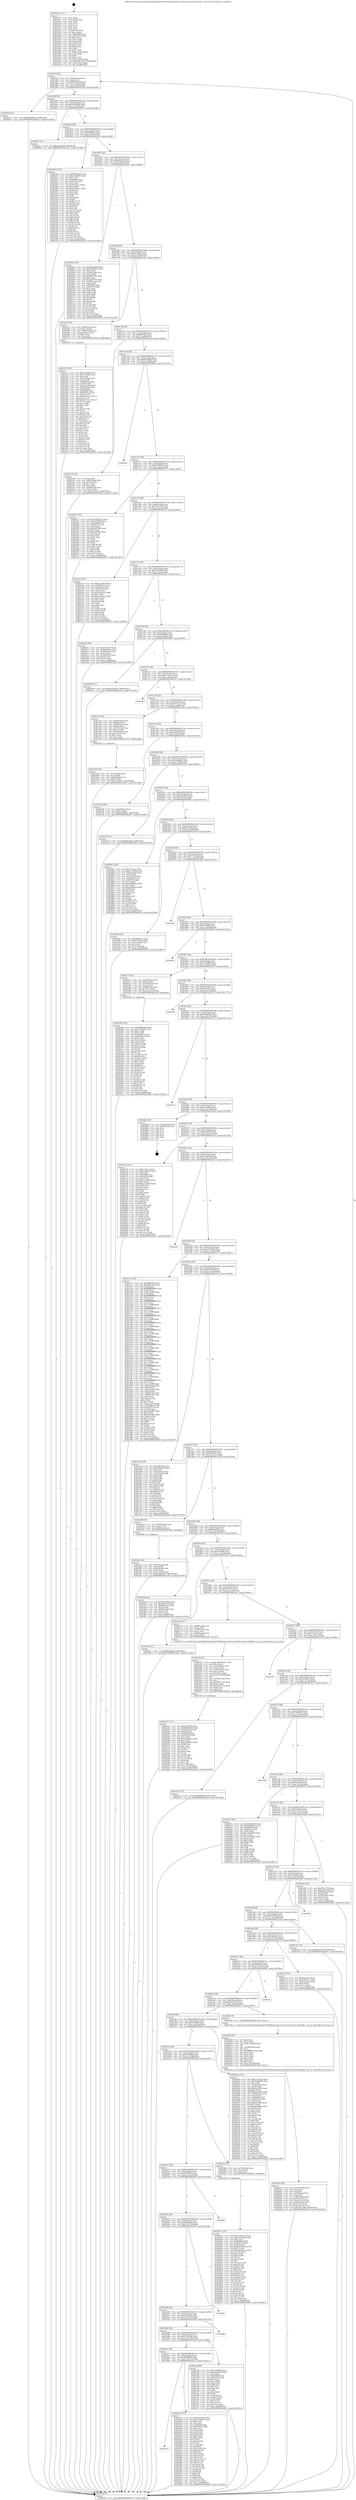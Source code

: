 digraph "0x401610" {
  label = "0x401610 (/mnt/c/Users/mathe/Desktop/tcc/POCII/binaries/extr_linuxdriversmisccxlhcalls.c_op_str_Final-ollvm.out::main(0))"
  labelloc = "t"
  node[shape=record]

  Entry [label="",width=0.3,height=0.3,shape=circle,fillcolor=black,style=filled]
  "0x40167f" [label="{
     0x40167f [32]\l
     | [instrs]\l
     &nbsp;&nbsp;0x40167f \<+6\>: mov -0xa8(%rbp),%eax\l
     &nbsp;&nbsp;0x401685 \<+2\>: mov %eax,%ecx\l
     &nbsp;&nbsp;0x401687 \<+6\>: sub $0x809bdda8,%ecx\l
     &nbsp;&nbsp;0x40168d \<+6\>: mov %eax,-0xbc(%rbp)\l
     &nbsp;&nbsp;0x401693 \<+6\>: mov %ecx,-0xc0(%rbp)\l
     &nbsp;&nbsp;0x401699 \<+6\>: je 00000000004022ad \<main+0xc9d\>\l
  }"]
  "0x4022ad" [label="{
     0x4022ad [15]\l
     | [instrs]\l
     &nbsp;&nbsp;0x4022ad \<+10\>: movl $0x9c4b39e4,-0xa8(%rbp)\l
     &nbsp;&nbsp;0x4022b7 \<+5\>: jmp 0000000000402a93 \<main+0x1483\>\l
  }"]
  "0x40169f" [label="{
     0x40169f [28]\l
     | [instrs]\l
     &nbsp;&nbsp;0x40169f \<+5\>: jmp 00000000004016a4 \<main+0x94\>\l
     &nbsp;&nbsp;0x4016a4 \<+6\>: mov -0xbc(%rbp),%eax\l
     &nbsp;&nbsp;0x4016aa \<+5\>: sub $0x814e24b8,%eax\l
     &nbsp;&nbsp;0x4016af \<+6\>: mov %eax,-0xc4(%rbp)\l
     &nbsp;&nbsp;0x4016b5 \<+6\>: je 000000000040267c \<main+0x106c\>\l
  }"]
  Exit [label="",width=0.3,height=0.3,shape=circle,fillcolor=black,style=filled,peripheries=2]
  "0x40267c" [label="{
     0x40267c [15]\l
     | [instrs]\l
     &nbsp;&nbsp;0x40267c \<+10\>: movl $0xaad0e29f,-0xa8(%rbp)\l
     &nbsp;&nbsp;0x402686 \<+5\>: jmp 0000000000402a93 \<main+0x1483\>\l
  }"]
  "0x4016bb" [label="{
     0x4016bb [28]\l
     | [instrs]\l
     &nbsp;&nbsp;0x4016bb \<+5\>: jmp 00000000004016c0 \<main+0xb0\>\l
     &nbsp;&nbsp;0x4016c0 \<+6\>: mov -0xbc(%rbp),%eax\l
     &nbsp;&nbsp;0x4016c6 \<+5\>: sub $0x840880ce,%eax\l
     &nbsp;&nbsp;0x4016cb \<+6\>: mov %eax,-0xc8(%rbp)\l
     &nbsp;&nbsp;0x4016d1 \<+6\>: je 00000000004022e0 \<main+0xcd0\>\l
  }"]
  "0x4025e1" [label="{
     0x4025e1 [155]\l
     | [instrs]\l
     &nbsp;&nbsp;0x4025e1 \<+5\>: mov $0x15595213,%ecx\l
     &nbsp;&nbsp;0x4025e6 \<+5\>: mov $0x814e24b8,%edx\l
     &nbsp;&nbsp;0x4025eb \<+3\>: mov $0x1,%sil\l
     &nbsp;&nbsp;0x4025ee \<+8\>: mov 0x405060,%r8d\l
     &nbsp;&nbsp;0x4025f6 \<+8\>: mov 0x405070,%r9d\l
     &nbsp;&nbsp;0x4025fe \<+3\>: mov %r8d,%r10d\l
     &nbsp;&nbsp;0x402601 \<+7\>: add $0x6dc616cb,%r10d\l
     &nbsp;&nbsp;0x402608 \<+4\>: sub $0x1,%r10d\l
     &nbsp;&nbsp;0x40260c \<+7\>: sub $0x6dc616cb,%r10d\l
     &nbsp;&nbsp;0x402613 \<+4\>: imul %r10d,%r8d\l
     &nbsp;&nbsp;0x402617 \<+4\>: and $0x1,%r8d\l
     &nbsp;&nbsp;0x40261b \<+4\>: cmp $0x0,%r8d\l
     &nbsp;&nbsp;0x40261f \<+4\>: sete %r11b\l
     &nbsp;&nbsp;0x402623 \<+4\>: cmp $0xa,%r9d\l
     &nbsp;&nbsp;0x402627 \<+3\>: setl %bl\l
     &nbsp;&nbsp;0x40262a \<+3\>: mov %r11b,%r14b\l
     &nbsp;&nbsp;0x40262d \<+4\>: xor $0xff,%r14b\l
     &nbsp;&nbsp;0x402631 \<+3\>: mov %bl,%r15b\l
     &nbsp;&nbsp;0x402634 \<+4\>: xor $0xff,%r15b\l
     &nbsp;&nbsp;0x402638 \<+4\>: xor $0x1,%sil\l
     &nbsp;&nbsp;0x40263c \<+3\>: mov %r14b,%r12b\l
     &nbsp;&nbsp;0x40263f \<+4\>: and $0xff,%r12b\l
     &nbsp;&nbsp;0x402643 \<+3\>: and %sil,%r11b\l
     &nbsp;&nbsp;0x402646 \<+3\>: mov %r15b,%r13b\l
     &nbsp;&nbsp;0x402649 \<+4\>: and $0xff,%r13b\l
     &nbsp;&nbsp;0x40264d \<+3\>: and %sil,%bl\l
     &nbsp;&nbsp;0x402650 \<+3\>: or %r11b,%r12b\l
     &nbsp;&nbsp;0x402653 \<+3\>: or %bl,%r13b\l
     &nbsp;&nbsp;0x402656 \<+3\>: xor %r13b,%r12b\l
     &nbsp;&nbsp;0x402659 \<+3\>: or %r15b,%r14b\l
     &nbsp;&nbsp;0x40265c \<+4\>: xor $0xff,%r14b\l
     &nbsp;&nbsp;0x402660 \<+4\>: or $0x1,%sil\l
     &nbsp;&nbsp;0x402664 \<+3\>: and %sil,%r14b\l
     &nbsp;&nbsp;0x402667 \<+3\>: or %r14b,%r12b\l
     &nbsp;&nbsp;0x40266a \<+4\>: test $0x1,%r12b\l
     &nbsp;&nbsp;0x40266e \<+3\>: cmovne %edx,%ecx\l
     &nbsp;&nbsp;0x402671 \<+6\>: mov %ecx,-0xa8(%rbp)\l
     &nbsp;&nbsp;0x402677 \<+5\>: jmp 0000000000402a93 \<main+0x1483\>\l
  }"]
  "0x4022e0" [label="{
     0x4022e0 [147]\l
     | [instrs]\l
     &nbsp;&nbsp;0x4022e0 \<+5\>: mov $0x468822d3,%eax\l
     &nbsp;&nbsp;0x4022e5 \<+5\>: mov $0xc3c0a886,%ecx\l
     &nbsp;&nbsp;0x4022ea \<+2\>: mov $0x1,%dl\l
     &nbsp;&nbsp;0x4022ec \<+7\>: mov 0x405060,%esi\l
     &nbsp;&nbsp;0x4022f3 \<+7\>: mov 0x405070,%edi\l
     &nbsp;&nbsp;0x4022fa \<+3\>: mov %esi,%r8d\l
     &nbsp;&nbsp;0x4022fd \<+7\>: sub $0x1b76accc,%r8d\l
     &nbsp;&nbsp;0x402304 \<+4\>: sub $0x1,%r8d\l
     &nbsp;&nbsp;0x402308 \<+7\>: add $0x1b76accc,%r8d\l
     &nbsp;&nbsp;0x40230f \<+4\>: imul %r8d,%esi\l
     &nbsp;&nbsp;0x402313 \<+3\>: and $0x1,%esi\l
     &nbsp;&nbsp;0x402316 \<+3\>: cmp $0x0,%esi\l
     &nbsp;&nbsp;0x402319 \<+4\>: sete %r9b\l
     &nbsp;&nbsp;0x40231d \<+3\>: cmp $0xa,%edi\l
     &nbsp;&nbsp;0x402320 \<+4\>: setl %r10b\l
     &nbsp;&nbsp;0x402324 \<+3\>: mov %r9b,%r11b\l
     &nbsp;&nbsp;0x402327 \<+4\>: xor $0xff,%r11b\l
     &nbsp;&nbsp;0x40232b \<+3\>: mov %r10b,%bl\l
     &nbsp;&nbsp;0x40232e \<+3\>: xor $0xff,%bl\l
     &nbsp;&nbsp;0x402331 \<+3\>: xor $0x0,%dl\l
     &nbsp;&nbsp;0x402334 \<+3\>: mov %r11b,%r14b\l
     &nbsp;&nbsp;0x402337 \<+4\>: and $0x0,%r14b\l
     &nbsp;&nbsp;0x40233b \<+3\>: and %dl,%r9b\l
     &nbsp;&nbsp;0x40233e \<+3\>: mov %bl,%r15b\l
     &nbsp;&nbsp;0x402341 \<+4\>: and $0x0,%r15b\l
     &nbsp;&nbsp;0x402345 \<+3\>: and %dl,%r10b\l
     &nbsp;&nbsp;0x402348 \<+3\>: or %r9b,%r14b\l
     &nbsp;&nbsp;0x40234b \<+3\>: or %r10b,%r15b\l
     &nbsp;&nbsp;0x40234e \<+3\>: xor %r15b,%r14b\l
     &nbsp;&nbsp;0x402351 \<+3\>: or %bl,%r11b\l
     &nbsp;&nbsp;0x402354 \<+4\>: xor $0xff,%r11b\l
     &nbsp;&nbsp;0x402358 \<+3\>: or $0x0,%dl\l
     &nbsp;&nbsp;0x40235b \<+3\>: and %dl,%r11b\l
     &nbsp;&nbsp;0x40235e \<+3\>: or %r11b,%r14b\l
     &nbsp;&nbsp;0x402361 \<+4\>: test $0x1,%r14b\l
     &nbsp;&nbsp;0x402365 \<+3\>: cmovne %ecx,%eax\l
     &nbsp;&nbsp;0x402368 \<+6\>: mov %eax,-0xa8(%rbp)\l
     &nbsp;&nbsp;0x40236e \<+5\>: jmp 0000000000402a93 \<main+0x1483\>\l
  }"]
  "0x4016d7" [label="{
     0x4016d7 [28]\l
     | [instrs]\l
     &nbsp;&nbsp;0x4016d7 \<+5\>: jmp 00000000004016dc \<main+0xcc\>\l
     &nbsp;&nbsp;0x4016dc \<+6\>: mov -0xbc(%rbp),%eax\l
     &nbsp;&nbsp;0x4016e2 \<+5\>: sub $0x880d9ae2,%eax\l
     &nbsp;&nbsp;0x4016e7 \<+6\>: mov %eax,-0xcc(%rbp)\l
     &nbsp;&nbsp;0x4016ed \<+6\>: je 00000000004020cd \<main+0xabd\>\l
  }"]
  "0x401bc3" [label="{
     0x401bc3\l
  }", style=dashed]
  "0x4020cd" [label="{
     0x4020cd [114]\l
     | [instrs]\l
     &nbsp;&nbsp;0x4020cd \<+5\>: mov $0x929ae99d,%eax\l
     &nbsp;&nbsp;0x4020d2 \<+5\>: mov $0xb1bed6c3,%ecx\l
     &nbsp;&nbsp;0x4020d7 \<+2\>: xor %edx,%edx\l
     &nbsp;&nbsp;0x4020d9 \<+4\>: mov -0x58(%rbp),%rsi\l
     &nbsp;&nbsp;0x4020dd \<+2\>: mov (%rsi),%edi\l
     &nbsp;&nbsp;0x4020df \<+6\>: add $0xdf287746,%edi\l
     &nbsp;&nbsp;0x4020e5 \<+3\>: add $0x1,%edi\l
     &nbsp;&nbsp;0x4020e8 \<+6\>: sub $0xdf287746,%edi\l
     &nbsp;&nbsp;0x4020ee \<+4\>: mov -0x58(%rbp),%rsi\l
     &nbsp;&nbsp;0x4020f2 \<+2\>: mov %edi,(%rsi)\l
     &nbsp;&nbsp;0x4020f4 \<+7\>: mov 0x405060,%edi\l
     &nbsp;&nbsp;0x4020fb \<+8\>: mov 0x405070,%r8d\l
     &nbsp;&nbsp;0x402103 \<+3\>: sub $0x1,%edx\l
     &nbsp;&nbsp;0x402106 \<+3\>: mov %edi,%r9d\l
     &nbsp;&nbsp;0x402109 \<+3\>: add %edx,%r9d\l
     &nbsp;&nbsp;0x40210c \<+4\>: imul %r9d,%edi\l
     &nbsp;&nbsp;0x402110 \<+3\>: and $0x1,%edi\l
     &nbsp;&nbsp;0x402113 \<+3\>: cmp $0x0,%edi\l
     &nbsp;&nbsp;0x402116 \<+4\>: sete %r10b\l
     &nbsp;&nbsp;0x40211a \<+4\>: cmp $0xa,%r8d\l
     &nbsp;&nbsp;0x40211e \<+4\>: setl %r11b\l
     &nbsp;&nbsp;0x402122 \<+3\>: mov %r10b,%bl\l
     &nbsp;&nbsp;0x402125 \<+3\>: and %r11b,%bl\l
     &nbsp;&nbsp;0x402128 \<+3\>: xor %r11b,%r10b\l
     &nbsp;&nbsp;0x40212b \<+3\>: or %r10b,%bl\l
     &nbsp;&nbsp;0x40212e \<+3\>: test $0x1,%bl\l
     &nbsp;&nbsp;0x402131 \<+3\>: cmovne %ecx,%eax\l
     &nbsp;&nbsp;0x402134 \<+6\>: mov %eax,-0xa8(%rbp)\l
     &nbsp;&nbsp;0x40213a \<+5\>: jmp 0000000000402a93 \<main+0x1483\>\l
  }"]
  "0x4016f3" [label="{
     0x4016f3 [28]\l
     | [instrs]\l
     &nbsp;&nbsp;0x4016f3 \<+5\>: jmp 00000000004016f8 \<main+0xe8\>\l
     &nbsp;&nbsp;0x4016f8 \<+6\>: mov -0xbc(%rbp),%eax\l
     &nbsp;&nbsp;0x4016fe \<+5\>: sub $0x8ded50d4,%eax\l
     &nbsp;&nbsp;0x401703 \<+6\>: mov %eax,-0xd0(%rbp)\l
     &nbsp;&nbsp;0x401709 \<+6\>: je 0000000000401efc \<main+0x8ec\>\l
  }"]
  "0x402431" [label="{
     0x402431 [137]\l
     | [instrs]\l
     &nbsp;&nbsp;0x402431 \<+5\>: mov $0xa7cceba3,%eax\l
     &nbsp;&nbsp;0x402436 \<+5\>: mov $0x373cf616,%ecx\l
     &nbsp;&nbsp;0x40243b \<+2\>: mov $0x1,%dl\l
     &nbsp;&nbsp;0x40243d \<+2\>: xor %esi,%esi\l
     &nbsp;&nbsp;0x40243f \<+7\>: mov 0x405060,%edi\l
     &nbsp;&nbsp;0x402446 \<+8\>: mov 0x405070,%r8d\l
     &nbsp;&nbsp;0x40244e \<+3\>: sub $0x1,%esi\l
     &nbsp;&nbsp;0x402451 \<+3\>: mov %edi,%r9d\l
     &nbsp;&nbsp;0x402454 \<+3\>: add %esi,%r9d\l
     &nbsp;&nbsp;0x402457 \<+4\>: imul %r9d,%edi\l
     &nbsp;&nbsp;0x40245b \<+3\>: and $0x1,%edi\l
     &nbsp;&nbsp;0x40245e \<+3\>: cmp $0x0,%edi\l
     &nbsp;&nbsp;0x402461 \<+4\>: sete %r10b\l
     &nbsp;&nbsp;0x402465 \<+4\>: cmp $0xa,%r8d\l
     &nbsp;&nbsp;0x402469 \<+4\>: setl %r11b\l
     &nbsp;&nbsp;0x40246d \<+3\>: mov %r10b,%bl\l
     &nbsp;&nbsp;0x402470 \<+3\>: xor $0xff,%bl\l
     &nbsp;&nbsp;0x402473 \<+3\>: mov %r11b,%r14b\l
     &nbsp;&nbsp;0x402476 \<+4\>: xor $0xff,%r14b\l
     &nbsp;&nbsp;0x40247a \<+3\>: xor $0x0,%dl\l
     &nbsp;&nbsp;0x40247d \<+3\>: mov %bl,%r15b\l
     &nbsp;&nbsp;0x402480 \<+4\>: and $0x0,%r15b\l
     &nbsp;&nbsp;0x402484 \<+3\>: and %dl,%r10b\l
     &nbsp;&nbsp;0x402487 \<+3\>: mov %r14b,%r12b\l
     &nbsp;&nbsp;0x40248a \<+4\>: and $0x0,%r12b\l
     &nbsp;&nbsp;0x40248e \<+3\>: and %dl,%r11b\l
     &nbsp;&nbsp;0x402491 \<+3\>: or %r10b,%r15b\l
     &nbsp;&nbsp;0x402494 \<+3\>: or %r11b,%r12b\l
     &nbsp;&nbsp;0x402497 \<+3\>: xor %r12b,%r15b\l
     &nbsp;&nbsp;0x40249a \<+3\>: or %r14b,%bl\l
     &nbsp;&nbsp;0x40249d \<+3\>: xor $0xff,%bl\l
     &nbsp;&nbsp;0x4024a0 \<+3\>: or $0x0,%dl\l
     &nbsp;&nbsp;0x4024a3 \<+2\>: and %dl,%bl\l
     &nbsp;&nbsp;0x4024a5 \<+3\>: or %bl,%r15b\l
     &nbsp;&nbsp;0x4024a8 \<+4\>: test $0x1,%r15b\l
     &nbsp;&nbsp;0x4024ac \<+3\>: cmovne %ecx,%eax\l
     &nbsp;&nbsp;0x4024af \<+6\>: mov %eax,-0xa8(%rbp)\l
     &nbsp;&nbsp;0x4024b5 \<+5\>: jmp 0000000000402a93 \<main+0x1483\>\l
  }"]
  "0x401efc" [label="{
     0x401efc [29]\l
     | [instrs]\l
     &nbsp;&nbsp;0x401efc \<+4\>: mov -0x60(%rbp),%rax\l
     &nbsp;&nbsp;0x401f00 \<+6\>: movl $0x1,(%rax)\l
     &nbsp;&nbsp;0x401f06 \<+4\>: mov -0x60(%rbp),%rax\l
     &nbsp;&nbsp;0x401f0a \<+3\>: movslq (%rax),%rax\l
     &nbsp;&nbsp;0x401f0d \<+4\>: shl $0x0,%rax\l
     &nbsp;&nbsp;0x401f11 \<+3\>: mov %rax,%rdi\l
     &nbsp;&nbsp;0x401f14 \<+5\>: call 0000000000401050 \<malloc@plt\>\l
     | [calls]\l
     &nbsp;&nbsp;0x401050 \{1\} (unknown)\l
  }"]
  "0x40170f" [label="{
     0x40170f [28]\l
     | [instrs]\l
     &nbsp;&nbsp;0x40170f \<+5\>: jmp 0000000000401714 \<main+0x104\>\l
     &nbsp;&nbsp;0x401714 \<+6\>: mov -0xbc(%rbp),%eax\l
     &nbsp;&nbsp;0x40171a \<+5\>: sub $0x8f8370bf,%eax\l
     &nbsp;&nbsp;0x40171f \<+6\>: mov %eax,-0xd4(%rbp)\l
     &nbsp;&nbsp;0x401725 \<+6\>: je 000000000040215d \<main+0xb4d\>\l
  }"]
  "0x402394" [label="{
     0x402394 [142]\l
     | [instrs]\l
     &nbsp;&nbsp;0x402394 \<+5\>: mov $0x468822d3,%edx\l
     &nbsp;&nbsp;0x402399 \<+5\>: mov $0x1316f361,%esi\l
     &nbsp;&nbsp;0x40239e \<+3\>: mov $0x1,%r8b\l
     &nbsp;&nbsp;0x4023a1 \<+3\>: xor %r9d,%r9d\l
     &nbsp;&nbsp;0x4023a4 \<+8\>: mov 0x405060,%r10d\l
     &nbsp;&nbsp;0x4023ac \<+8\>: mov 0x405070,%r11d\l
     &nbsp;&nbsp;0x4023b4 \<+4\>: sub $0x1,%r9d\l
     &nbsp;&nbsp;0x4023b8 \<+3\>: mov %r10d,%ebx\l
     &nbsp;&nbsp;0x4023bb \<+3\>: add %r9d,%ebx\l
     &nbsp;&nbsp;0x4023be \<+4\>: imul %ebx,%r10d\l
     &nbsp;&nbsp;0x4023c2 \<+4\>: and $0x1,%r10d\l
     &nbsp;&nbsp;0x4023c6 \<+4\>: cmp $0x0,%r10d\l
     &nbsp;&nbsp;0x4023ca \<+4\>: sete %r14b\l
     &nbsp;&nbsp;0x4023ce \<+4\>: cmp $0xa,%r11d\l
     &nbsp;&nbsp;0x4023d2 \<+4\>: setl %r15b\l
     &nbsp;&nbsp;0x4023d6 \<+3\>: mov %r14b,%r12b\l
     &nbsp;&nbsp;0x4023d9 \<+4\>: xor $0xff,%r12b\l
     &nbsp;&nbsp;0x4023dd \<+3\>: mov %r15b,%r13b\l
     &nbsp;&nbsp;0x4023e0 \<+4\>: xor $0xff,%r13b\l
     &nbsp;&nbsp;0x4023e4 \<+4\>: xor $0x1,%r8b\l
     &nbsp;&nbsp;0x4023e8 \<+3\>: mov %r12b,%al\l
     &nbsp;&nbsp;0x4023eb \<+2\>: and $0xff,%al\l
     &nbsp;&nbsp;0x4023ed \<+3\>: and %r8b,%r14b\l
     &nbsp;&nbsp;0x4023f0 \<+3\>: mov %r13b,%cl\l
     &nbsp;&nbsp;0x4023f3 \<+3\>: and $0xff,%cl\l
     &nbsp;&nbsp;0x4023f6 \<+3\>: and %r8b,%r15b\l
     &nbsp;&nbsp;0x4023f9 \<+3\>: or %r14b,%al\l
     &nbsp;&nbsp;0x4023fc \<+3\>: or %r15b,%cl\l
     &nbsp;&nbsp;0x4023ff \<+2\>: xor %cl,%al\l
     &nbsp;&nbsp;0x402401 \<+3\>: or %r13b,%r12b\l
     &nbsp;&nbsp;0x402404 \<+4\>: xor $0xff,%r12b\l
     &nbsp;&nbsp;0x402408 \<+4\>: or $0x1,%r8b\l
     &nbsp;&nbsp;0x40240c \<+3\>: and %r8b,%r12b\l
     &nbsp;&nbsp;0x40240f \<+3\>: or %r12b,%al\l
     &nbsp;&nbsp;0x402412 \<+2\>: test $0x1,%al\l
     &nbsp;&nbsp;0x402414 \<+3\>: cmovne %esi,%edx\l
     &nbsp;&nbsp;0x402417 \<+6\>: mov %edx,-0xa8(%rbp)\l
     &nbsp;&nbsp;0x40241d \<+5\>: jmp 0000000000402a93 \<main+0x1483\>\l
  }"]
  "0x40215d" [label="{
     0x40215d [34]\l
     | [instrs]\l
     &nbsp;&nbsp;0x40215d \<+2\>: xor %eax,%eax\l
     &nbsp;&nbsp;0x40215f \<+4\>: mov -0x68(%rbp),%rcx\l
     &nbsp;&nbsp;0x402163 \<+2\>: mov (%rcx),%edx\l
     &nbsp;&nbsp;0x402165 \<+3\>: sub $0x1,%eax\l
     &nbsp;&nbsp;0x402168 \<+2\>: sub %eax,%edx\l
     &nbsp;&nbsp;0x40216a \<+4\>: mov -0x68(%rbp),%rcx\l
     &nbsp;&nbsp;0x40216e \<+2\>: mov %edx,(%rcx)\l
     &nbsp;&nbsp;0x402170 \<+10\>: movl $0x1cc9327c,-0xa8(%rbp)\l
     &nbsp;&nbsp;0x40217a \<+5\>: jmp 0000000000402a93 \<main+0x1483\>\l
  }"]
  "0x40172b" [label="{
     0x40172b [28]\l
     | [instrs]\l
     &nbsp;&nbsp;0x40172b \<+5\>: jmp 0000000000401730 \<main+0x120\>\l
     &nbsp;&nbsp;0x401730 \<+6\>: mov -0xbc(%rbp),%eax\l
     &nbsp;&nbsp;0x401736 \<+5\>: sub $0x929ae99d,%eax\l
     &nbsp;&nbsp;0x40173b \<+6\>: mov %eax,-0xd8(%rbp)\l
     &nbsp;&nbsp;0x401741 \<+6\>: je 000000000040294c \<main+0x133c\>\l
  }"]
  "0x40223c" [label="{
     0x40223c [113]\l
     | [instrs]\l
     &nbsp;&nbsp;0x40223c \<+5\>: mov $0xbc27863f,%ecx\l
     &nbsp;&nbsp;0x402241 \<+5\>: mov $0x809bdda8,%edx\l
     &nbsp;&nbsp;0x402246 \<+4\>: mov -0x48(%rbp),%rdi\l
     &nbsp;&nbsp;0x40224a \<+6\>: movl $0x0,(%rdi)\l
     &nbsp;&nbsp;0x402250 \<+7\>: mov 0x405060,%esi\l
     &nbsp;&nbsp;0x402257 \<+8\>: mov 0x405070,%r8d\l
     &nbsp;&nbsp;0x40225f \<+3\>: mov %esi,%r9d\l
     &nbsp;&nbsp;0x402262 \<+7\>: add $0xa55eb8c9,%r9d\l
     &nbsp;&nbsp;0x402269 \<+4\>: sub $0x1,%r9d\l
     &nbsp;&nbsp;0x40226d \<+7\>: sub $0xa55eb8c9,%r9d\l
     &nbsp;&nbsp;0x402274 \<+4\>: imul %r9d,%esi\l
     &nbsp;&nbsp;0x402278 \<+3\>: and $0x1,%esi\l
     &nbsp;&nbsp;0x40227b \<+3\>: cmp $0x0,%esi\l
     &nbsp;&nbsp;0x40227e \<+4\>: sete %r10b\l
     &nbsp;&nbsp;0x402282 \<+4\>: cmp $0xa,%r8d\l
     &nbsp;&nbsp;0x402286 \<+4\>: setl %r11b\l
     &nbsp;&nbsp;0x40228a \<+3\>: mov %r10b,%bl\l
     &nbsp;&nbsp;0x40228d \<+3\>: and %r11b,%bl\l
     &nbsp;&nbsp;0x402290 \<+3\>: xor %r11b,%r10b\l
     &nbsp;&nbsp;0x402293 \<+3\>: or %r10b,%bl\l
     &nbsp;&nbsp;0x402296 \<+3\>: test $0x1,%bl\l
     &nbsp;&nbsp;0x402299 \<+3\>: cmovne %edx,%ecx\l
     &nbsp;&nbsp;0x40229c \<+6\>: mov %ecx,-0xa8(%rbp)\l
     &nbsp;&nbsp;0x4022a2 \<+6\>: mov %eax,-0x18c(%rbp)\l
     &nbsp;&nbsp;0x4022a8 \<+5\>: jmp 0000000000402a93 \<main+0x1483\>\l
  }"]
  "0x40294c" [label="{
     0x40294c\l
  }", style=dashed]
  "0x401747" [label="{
     0x401747 [28]\l
     | [instrs]\l
     &nbsp;&nbsp;0x401747 \<+5\>: jmp 000000000040174c \<main+0x13c\>\l
     &nbsp;&nbsp;0x40174c \<+6\>: mov -0xbc(%rbp),%eax\l
     &nbsp;&nbsp;0x401752 \<+5\>: sub $0x937f9310,%eax\l
     &nbsp;&nbsp;0x401757 \<+6\>: mov %eax,-0xdc(%rbp)\l
     &nbsp;&nbsp;0x40175d \<+6\>: je 0000000000402577 \<main+0xf67\>\l
  }"]
  "0x4021f5" [label="{
     0x4021f5 [71]\l
     | [instrs]\l
     &nbsp;&nbsp;0x4021f5 \<+10\>: movabs $0x4030c1,%rdi\l
     &nbsp;&nbsp;0x4021ff \<+5\>: mov $0x1a,%edx\l
     &nbsp;&nbsp;0x402204 \<+4\>: mov -0x50(%rbp),%rsi\l
     &nbsp;&nbsp;0x402208 \<+3\>: mov %rax,(%rsi)\l
     &nbsp;&nbsp;0x40220b \<+4\>: mov -0x50(%rbp),%rax\l
     &nbsp;&nbsp;0x40220f \<+3\>: mov (%rax),%rax\l
     &nbsp;&nbsp;0x402212 \<+3\>: movsbl (%rax),%eax\l
     &nbsp;&nbsp;0x402215 \<+6\>: mov %edx,-0x188(%rbp)\l
     &nbsp;&nbsp;0x40221b \<+1\>: cltd\l
     &nbsp;&nbsp;0x40221c \<+6\>: mov -0x188(%rbp),%ecx\l
     &nbsp;&nbsp;0x402222 \<+2\>: idiv %ecx\l
     &nbsp;&nbsp;0x402224 \<+6\>: sub $0x32875110,%edx\l
     &nbsp;&nbsp;0x40222a \<+3\>: add $0x61,%edx\l
     &nbsp;&nbsp;0x40222d \<+6\>: add $0x32875110,%edx\l
     &nbsp;&nbsp;0x402233 \<+2\>: mov %edx,%esi\l
     &nbsp;&nbsp;0x402235 \<+2\>: mov $0x0,%al\l
     &nbsp;&nbsp;0x402237 \<+5\>: call 0000000000401040 \<printf@plt\>\l
     | [calls]\l
     &nbsp;&nbsp;0x401040 \{1\} (unknown)\l
  }"]
  "0x402577" [label="{
     0x402577 [91]\l
     | [instrs]\l
     &nbsp;&nbsp;0x402577 \<+5\>: mov $0x15595213,%eax\l
     &nbsp;&nbsp;0x40257c \<+5\>: mov $0x37f78d06,%ecx\l
     &nbsp;&nbsp;0x402581 \<+7\>: mov 0x405060,%edx\l
     &nbsp;&nbsp;0x402588 \<+7\>: mov 0x405070,%esi\l
     &nbsp;&nbsp;0x40258f \<+2\>: mov %edx,%edi\l
     &nbsp;&nbsp;0x402591 \<+6\>: add $0x280f7f60,%edi\l
     &nbsp;&nbsp;0x402597 \<+3\>: sub $0x1,%edi\l
     &nbsp;&nbsp;0x40259a \<+6\>: sub $0x280f7f60,%edi\l
     &nbsp;&nbsp;0x4025a0 \<+3\>: imul %edi,%edx\l
     &nbsp;&nbsp;0x4025a3 \<+3\>: and $0x1,%edx\l
     &nbsp;&nbsp;0x4025a6 \<+3\>: cmp $0x0,%edx\l
     &nbsp;&nbsp;0x4025a9 \<+4\>: sete %r8b\l
     &nbsp;&nbsp;0x4025ad \<+3\>: cmp $0xa,%esi\l
     &nbsp;&nbsp;0x4025b0 \<+4\>: setl %r9b\l
     &nbsp;&nbsp;0x4025b4 \<+3\>: mov %r8b,%r10b\l
     &nbsp;&nbsp;0x4025b7 \<+3\>: and %r9b,%r10b\l
     &nbsp;&nbsp;0x4025ba \<+3\>: xor %r9b,%r8b\l
     &nbsp;&nbsp;0x4025bd \<+3\>: or %r8b,%r10b\l
     &nbsp;&nbsp;0x4025c0 \<+4\>: test $0x1,%r10b\l
     &nbsp;&nbsp;0x4025c4 \<+3\>: cmovne %ecx,%eax\l
     &nbsp;&nbsp;0x4025c7 \<+6\>: mov %eax,-0xa8(%rbp)\l
     &nbsp;&nbsp;0x4025cd \<+5\>: jmp 0000000000402a93 \<main+0x1483\>\l
  }"]
  "0x401763" [label="{
     0x401763 [28]\l
     | [instrs]\l
     &nbsp;&nbsp;0x401763 \<+5\>: jmp 0000000000401768 \<main+0x158\>\l
     &nbsp;&nbsp;0x401768 \<+6\>: mov -0xbc(%rbp),%eax\l
     &nbsp;&nbsp;0x40176e \<+5\>: sub $0x97f21783,%eax\l
     &nbsp;&nbsp;0x401773 \<+6\>: mov %eax,-0xe0(%rbp)\l
     &nbsp;&nbsp;0x401779 \<+6\>: je 000000000040217f \<main+0xb6f\>\l
  }"]
  "0x40203a" [label="{
     0x40203a [56]\l
     | [instrs]\l
     &nbsp;&nbsp;0x40203a \<+6\>: mov -0x184(%rbp),%ecx\l
     &nbsp;&nbsp;0x402040 \<+3\>: imul %eax,%ecx\l
     &nbsp;&nbsp;0x402043 \<+3\>: mov %cl,%r8b\l
     &nbsp;&nbsp;0x402046 \<+4\>: mov -0x70(%rbp),%r9\l
     &nbsp;&nbsp;0x40204a \<+3\>: mov (%r9),%r9\l
     &nbsp;&nbsp;0x40204d \<+4\>: mov -0x68(%rbp),%r10\l
     &nbsp;&nbsp;0x402051 \<+3\>: movslq (%r10),%r10\l
     &nbsp;&nbsp;0x402054 \<+4\>: mov (%r9,%r10,8),%r9\l
     &nbsp;&nbsp;0x402058 \<+4\>: mov -0x58(%rbp),%r10\l
     &nbsp;&nbsp;0x40205c \<+3\>: movslq (%r10),%r10\l
     &nbsp;&nbsp;0x40205f \<+4\>: mov %r8b,(%r9,%r10,1)\l
     &nbsp;&nbsp;0x402063 \<+10\>: movl $0x19ec52fb,-0xa8(%rbp)\l
     &nbsp;&nbsp;0x40206d \<+5\>: jmp 0000000000402a93 \<main+0x1483\>\l
  }"]
  "0x40217f" [label="{
     0x40217f [91]\l
     | [instrs]\l
     &nbsp;&nbsp;0x40217f \<+5\>: mov $0xbc27863f,%eax\l
     &nbsp;&nbsp;0x402184 \<+5\>: mov $0xcf87014,%ecx\l
     &nbsp;&nbsp;0x402189 \<+7\>: mov 0x405060,%edx\l
     &nbsp;&nbsp;0x402190 \<+7\>: mov 0x405070,%esi\l
     &nbsp;&nbsp;0x402197 \<+2\>: mov %edx,%edi\l
     &nbsp;&nbsp;0x402199 \<+6\>: sub $0xecc0ae15,%edi\l
     &nbsp;&nbsp;0x40219f \<+3\>: sub $0x1,%edi\l
     &nbsp;&nbsp;0x4021a2 \<+6\>: add $0xecc0ae15,%edi\l
     &nbsp;&nbsp;0x4021a8 \<+3\>: imul %edi,%edx\l
     &nbsp;&nbsp;0x4021ab \<+3\>: and $0x1,%edx\l
     &nbsp;&nbsp;0x4021ae \<+3\>: cmp $0x0,%edx\l
     &nbsp;&nbsp;0x4021b1 \<+4\>: sete %r8b\l
     &nbsp;&nbsp;0x4021b5 \<+3\>: cmp $0xa,%esi\l
     &nbsp;&nbsp;0x4021b8 \<+4\>: setl %r9b\l
     &nbsp;&nbsp;0x4021bc \<+3\>: mov %r8b,%r10b\l
     &nbsp;&nbsp;0x4021bf \<+3\>: and %r9b,%r10b\l
     &nbsp;&nbsp;0x4021c2 \<+3\>: xor %r9b,%r8b\l
     &nbsp;&nbsp;0x4021c5 \<+3\>: or %r8b,%r10b\l
     &nbsp;&nbsp;0x4021c8 \<+4\>: test $0x1,%r10b\l
     &nbsp;&nbsp;0x4021cc \<+3\>: cmovne %ecx,%eax\l
     &nbsp;&nbsp;0x4021cf \<+6\>: mov %eax,-0xa8(%rbp)\l
     &nbsp;&nbsp;0x4021d5 \<+5\>: jmp 0000000000402a93 \<main+0x1483\>\l
  }"]
  "0x40177f" [label="{
     0x40177f [28]\l
     | [instrs]\l
     &nbsp;&nbsp;0x40177f \<+5\>: jmp 0000000000401784 \<main+0x174\>\l
     &nbsp;&nbsp;0x401784 \<+6\>: mov -0xbc(%rbp),%eax\l
     &nbsp;&nbsp;0x40178a \<+5\>: sub $0x9c4b39e4,%eax\l
     &nbsp;&nbsp;0x40178f \<+6\>: mov %eax,-0xe4(%rbp)\l
     &nbsp;&nbsp;0x401795 \<+6\>: je 00000000004022bc \<main+0xcac\>\l
  }"]
  "0x402006" [label="{
     0x402006 [52]\l
     | [instrs]\l
     &nbsp;&nbsp;0x402006 \<+2\>: xor %ecx,%ecx\l
     &nbsp;&nbsp;0x402008 \<+5\>: mov $0x2,%edx\l
     &nbsp;&nbsp;0x40200d \<+6\>: mov %edx,-0x180(%rbp)\l
     &nbsp;&nbsp;0x402013 \<+1\>: cltd\l
     &nbsp;&nbsp;0x402014 \<+6\>: mov -0x180(%rbp),%esi\l
     &nbsp;&nbsp;0x40201a \<+2\>: idiv %esi\l
     &nbsp;&nbsp;0x40201c \<+6\>: imul $0xfffffffe,%edx,%edx\l
     &nbsp;&nbsp;0x402022 \<+2\>: mov %ecx,%edi\l
     &nbsp;&nbsp;0x402024 \<+2\>: sub %edx,%edi\l
     &nbsp;&nbsp;0x402026 \<+2\>: mov %ecx,%edx\l
     &nbsp;&nbsp;0x402028 \<+3\>: sub $0x1,%edx\l
     &nbsp;&nbsp;0x40202b \<+2\>: add %edx,%edi\l
     &nbsp;&nbsp;0x40202d \<+2\>: sub %edi,%ecx\l
     &nbsp;&nbsp;0x40202f \<+6\>: mov %ecx,-0x184(%rbp)\l
     &nbsp;&nbsp;0x402035 \<+5\>: call 0000000000401160 \<next_i\>\l
     | [calls]\l
     &nbsp;&nbsp;0x401160 \{1\} (/mnt/c/Users/mathe/Desktop/tcc/POCII/binaries/extr_linuxdriversmisccxlhcalls.c_op_str_Final-ollvm.out::next_i)\l
  }"]
  "0x4022bc" [label="{
     0x4022bc [36]\l
     | [instrs]\l
     &nbsp;&nbsp;0x4022bc \<+5\>: mov $0x937f9310,%eax\l
     &nbsp;&nbsp;0x4022c1 \<+5\>: mov $0x840880ce,%ecx\l
     &nbsp;&nbsp;0x4022c6 \<+4\>: mov -0x48(%rbp),%rdx\l
     &nbsp;&nbsp;0x4022ca \<+2\>: mov (%rdx),%esi\l
     &nbsp;&nbsp;0x4022cc \<+4\>: mov -0x78(%rbp),%rdx\l
     &nbsp;&nbsp;0x4022d0 \<+2\>: cmp (%rdx),%esi\l
     &nbsp;&nbsp;0x4022d2 \<+3\>: cmovl %ecx,%eax\l
     &nbsp;&nbsp;0x4022d5 \<+6\>: mov %eax,-0xa8(%rbp)\l
     &nbsp;&nbsp;0x4022db \<+5\>: jmp 0000000000402a93 \<main+0x1483\>\l
  }"]
  "0x40179b" [label="{
     0x40179b [28]\l
     | [instrs]\l
     &nbsp;&nbsp;0x40179b \<+5\>: jmp 00000000004017a0 \<main+0x190\>\l
     &nbsp;&nbsp;0x4017a0 \<+6\>: mov -0xbc(%rbp),%eax\l
     &nbsp;&nbsp;0x4017a6 \<+5\>: sub $0x9ddbd491,%eax\l
     &nbsp;&nbsp;0x4017ab \<+6\>: mov %eax,-0xe8(%rbp)\l
     &nbsp;&nbsp;0x4017b1 \<+6\>: je 0000000000402568 \<main+0xf58\>\l
  }"]
  "0x401f19" [label="{
     0x401f19 [181]\l
     | [instrs]\l
     &nbsp;&nbsp;0x401f19 \<+5\>: mov $0x1eda60f4,%ecx\l
     &nbsp;&nbsp;0x401f1e \<+5\>: mov $0xce746d6,%edx\l
     &nbsp;&nbsp;0x401f23 \<+3\>: mov $0x1,%sil\l
     &nbsp;&nbsp;0x401f26 \<+4\>: mov -0x70(%rbp),%rdi\l
     &nbsp;&nbsp;0x401f2a \<+3\>: mov (%rdi),%rdi\l
     &nbsp;&nbsp;0x401f2d \<+4\>: mov -0x68(%rbp),%r8\l
     &nbsp;&nbsp;0x401f31 \<+3\>: movslq (%r8),%r8\l
     &nbsp;&nbsp;0x401f34 \<+4\>: mov %rax,(%rdi,%r8,8)\l
     &nbsp;&nbsp;0x401f38 \<+4\>: mov -0x58(%rbp),%rax\l
     &nbsp;&nbsp;0x401f3c \<+6\>: movl $0x0,(%rax)\l
     &nbsp;&nbsp;0x401f42 \<+8\>: mov 0x405060,%r9d\l
     &nbsp;&nbsp;0x401f4a \<+8\>: mov 0x405070,%r10d\l
     &nbsp;&nbsp;0x401f52 \<+3\>: mov %r9d,%r11d\l
     &nbsp;&nbsp;0x401f55 \<+7\>: sub $0x8c477e11,%r11d\l
     &nbsp;&nbsp;0x401f5c \<+4\>: sub $0x1,%r11d\l
     &nbsp;&nbsp;0x401f60 \<+7\>: add $0x8c477e11,%r11d\l
     &nbsp;&nbsp;0x401f67 \<+4\>: imul %r11d,%r9d\l
     &nbsp;&nbsp;0x401f6b \<+4\>: and $0x1,%r9d\l
     &nbsp;&nbsp;0x401f6f \<+4\>: cmp $0x0,%r9d\l
     &nbsp;&nbsp;0x401f73 \<+3\>: sete %bl\l
     &nbsp;&nbsp;0x401f76 \<+4\>: cmp $0xa,%r10d\l
     &nbsp;&nbsp;0x401f7a \<+4\>: setl %r14b\l
     &nbsp;&nbsp;0x401f7e \<+3\>: mov %bl,%r15b\l
     &nbsp;&nbsp;0x401f81 \<+4\>: xor $0xff,%r15b\l
     &nbsp;&nbsp;0x401f85 \<+3\>: mov %r14b,%r12b\l
     &nbsp;&nbsp;0x401f88 \<+4\>: xor $0xff,%r12b\l
     &nbsp;&nbsp;0x401f8c \<+4\>: xor $0x0,%sil\l
     &nbsp;&nbsp;0x401f90 \<+3\>: mov %r15b,%r13b\l
     &nbsp;&nbsp;0x401f93 \<+4\>: and $0x0,%r13b\l
     &nbsp;&nbsp;0x401f97 \<+3\>: and %sil,%bl\l
     &nbsp;&nbsp;0x401f9a \<+3\>: mov %r12b,%al\l
     &nbsp;&nbsp;0x401f9d \<+2\>: and $0x0,%al\l
     &nbsp;&nbsp;0x401f9f \<+3\>: and %sil,%r14b\l
     &nbsp;&nbsp;0x401fa2 \<+3\>: or %bl,%r13b\l
     &nbsp;&nbsp;0x401fa5 \<+3\>: or %r14b,%al\l
     &nbsp;&nbsp;0x401fa8 \<+3\>: xor %al,%r13b\l
     &nbsp;&nbsp;0x401fab \<+3\>: or %r12b,%r15b\l
     &nbsp;&nbsp;0x401fae \<+4\>: xor $0xff,%r15b\l
     &nbsp;&nbsp;0x401fb2 \<+4\>: or $0x0,%sil\l
     &nbsp;&nbsp;0x401fb6 \<+3\>: and %sil,%r15b\l
     &nbsp;&nbsp;0x401fb9 \<+3\>: or %r15b,%r13b\l
     &nbsp;&nbsp;0x401fbc \<+4\>: test $0x1,%r13b\l
     &nbsp;&nbsp;0x401fc0 \<+3\>: cmovne %edx,%ecx\l
     &nbsp;&nbsp;0x401fc3 \<+6\>: mov %ecx,-0xa8(%rbp)\l
     &nbsp;&nbsp;0x401fc9 \<+5\>: jmp 0000000000402a93 \<main+0x1483\>\l
  }"]
  "0x402568" [label="{
     0x402568 [15]\l
     | [instrs]\l
     &nbsp;&nbsp;0x402568 \<+10\>: movl $0x9c4b39e4,-0xa8(%rbp)\l
     &nbsp;&nbsp;0x402572 \<+5\>: jmp 0000000000402a93 \<main+0x1483\>\l
  }"]
  "0x4017b7" [label="{
     0x4017b7 [28]\l
     | [instrs]\l
     &nbsp;&nbsp;0x4017b7 \<+5\>: jmp 00000000004017bc \<main+0x1ac\>\l
     &nbsp;&nbsp;0x4017bc \<+6\>: mov -0xbc(%rbp),%eax\l
     &nbsp;&nbsp;0x4017c2 \<+5\>: sub $0xa7cceba3,%eax\l
     &nbsp;&nbsp;0x4017c7 \<+6\>: mov %eax,-0xec(%rbp)\l
     &nbsp;&nbsp;0x4017cd \<+6\>: je 0000000000402a1f \<main+0x140f\>\l
  }"]
  "0x401ba7" [label="{
     0x401ba7 [28]\l
     | [instrs]\l
     &nbsp;&nbsp;0x401ba7 \<+5\>: jmp 0000000000401bac \<main+0x59c\>\l
     &nbsp;&nbsp;0x401bac \<+6\>: mov -0xbc(%rbp),%eax\l
     &nbsp;&nbsp;0x401bb2 \<+5\>: sub $0x66600f0d,%eax\l
     &nbsp;&nbsp;0x401bb7 \<+6\>: mov %eax,-0x17c(%rbp)\l
     &nbsp;&nbsp;0x401bbd \<+6\>: je 0000000000402431 \<main+0xe21\>\l
  }"]
  "0x402a1f" [label="{
     0x402a1f\l
  }", style=dashed]
  "0x4017d3" [label="{
     0x4017d3 [28]\l
     | [instrs]\l
     &nbsp;&nbsp;0x4017d3 \<+5\>: jmp 00000000004017d8 \<main+0x1c8\>\l
     &nbsp;&nbsp;0x4017d8 \<+6\>: mov -0xbc(%rbp),%eax\l
     &nbsp;&nbsp;0x4017de \<+5\>: sub $0xa7d271a1,%eax\l
     &nbsp;&nbsp;0x4017e3 \<+6\>: mov %eax,-0xf0(%rbp)\l
     &nbsp;&nbsp;0x4017e9 \<+6\>: je 0000000000401e2e \<main+0x81e\>\l
  }"]
  "0x401ea6" [label="{
     0x401ea6 [86]\l
     | [instrs]\l
     &nbsp;&nbsp;0x401ea6 \<+5\>: mov $0x1eda60f4,%eax\l
     &nbsp;&nbsp;0x401eab \<+5\>: mov $0x8ded50d4,%ecx\l
     &nbsp;&nbsp;0x401eb0 \<+2\>: xor %edx,%edx\l
     &nbsp;&nbsp;0x401eb2 \<+7\>: mov 0x405060,%esi\l
     &nbsp;&nbsp;0x401eb9 \<+7\>: mov 0x405070,%edi\l
     &nbsp;&nbsp;0x401ec0 \<+3\>: sub $0x1,%edx\l
     &nbsp;&nbsp;0x401ec3 \<+3\>: mov %esi,%r8d\l
     &nbsp;&nbsp;0x401ec6 \<+3\>: add %edx,%r8d\l
     &nbsp;&nbsp;0x401ec9 \<+4\>: imul %r8d,%esi\l
     &nbsp;&nbsp;0x401ecd \<+3\>: and $0x1,%esi\l
     &nbsp;&nbsp;0x401ed0 \<+3\>: cmp $0x0,%esi\l
     &nbsp;&nbsp;0x401ed3 \<+4\>: sete %r9b\l
     &nbsp;&nbsp;0x401ed7 \<+3\>: cmp $0xa,%edi\l
     &nbsp;&nbsp;0x401eda \<+4\>: setl %r10b\l
     &nbsp;&nbsp;0x401ede \<+3\>: mov %r9b,%r11b\l
     &nbsp;&nbsp;0x401ee1 \<+3\>: and %r10b,%r11b\l
     &nbsp;&nbsp;0x401ee4 \<+3\>: xor %r10b,%r9b\l
     &nbsp;&nbsp;0x401ee7 \<+3\>: or %r9b,%r11b\l
     &nbsp;&nbsp;0x401eea \<+4\>: test $0x1,%r11b\l
     &nbsp;&nbsp;0x401eee \<+3\>: cmovne %ecx,%eax\l
     &nbsp;&nbsp;0x401ef1 \<+6\>: mov %eax,-0xa8(%rbp)\l
     &nbsp;&nbsp;0x401ef7 \<+5\>: jmp 0000000000402a93 \<main+0x1483\>\l
  }"]
  "0x401e2e" [label="{
     0x401e2e [52]\l
     | [instrs]\l
     &nbsp;&nbsp;0x401e2e \<+7\>: mov -0x88(%rbp),%rax\l
     &nbsp;&nbsp;0x401e35 \<+6\>: movl $0x64,(%rax)\l
     &nbsp;&nbsp;0x401e3b \<+4\>: mov -0x80(%rbp),%rax\l
     &nbsp;&nbsp;0x401e3f \<+6\>: movl $0x64,(%rax)\l
     &nbsp;&nbsp;0x401e45 \<+4\>: mov -0x78(%rbp),%rax\l
     &nbsp;&nbsp;0x401e49 \<+6\>: movl $0x1,(%rax)\l
     &nbsp;&nbsp;0x401e4f \<+4\>: mov -0x78(%rbp),%rax\l
     &nbsp;&nbsp;0x401e53 \<+3\>: movslq (%rax),%rax\l
     &nbsp;&nbsp;0x401e56 \<+4\>: shl $0x3,%rax\l
     &nbsp;&nbsp;0x401e5a \<+3\>: mov %rax,%rdi\l
     &nbsp;&nbsp;0x401e5d \<+5\>: call 0000000000401050 \<malloc@plt\>\l
     | [calls]\l
     &nbsp;&nbsp;0x401050 \{1\} (unknown)\l
  }"]
  "0x4017ef" [label="{
     0x4017ef [28]\l
     | [instrs]\l
     &nbsp;&nbsp;0x4017ef \<+5\>: jmp 00000000004017f4 \<main+0x1e4\>\l
     &nbsp;&nbsp;0x4017f4 \<+6\>: mov -0xbc(%rbp),%eax\l
     &nbsp;&nbsp;0x4017fa \<+5\>: sub $0xaad0e29f,%eax\l
     &nbsp;&nbsp;0x4017ff \<+6\>: mov %eax,-0xf4(%rbp)\l
     &nbsp;&nbsp;0x401805 \<+6\>: je 0000000000402792 \<main+0x1182\>\l
  }"]
  "0x401b8b" [label="{
     0x401b8b [28]\l
     | [instrs]\l
     &nbsp;&nbsp;0x401b8b \<+5\>: jmp 0000000000401b90 \<main+0x580\>\l
     &nbsp;&nbsp;0x401b90 \<+6\>: mov -0xbc(%rbp),%eax\l
     &nbsp;&nbsp;0x401b96 \<+5\>: sub $0x61653c40,%eax\l
     &nbsp;&nbsp;0x401b9b \<+6\>: mov %eax,-0x178(%rbp)\l
     &nbsp;&nbsp;0x401ba1 \<+6\>: je 0000000000401ea6 \<main+0x896\>\l
  }"]
  "0x402792" [label="{
     0x402792 [28]\l
     | [instrs]\l
     &nbsp;&nbsp;0x402792 \<+7\>: mov -0xa0(%rbp),%rax\l
     &nbsp;&nbsp;0x402799 \<+6\>: movl $0x0,(%rax)\l
     &nbsp;&nbsp;0x40279f \<+10\>: movl $0xde1bf636,-0xa8(%rbp)\l
     &nbsp;&nbsp;0x4027a9 \<+5\>: jmp 0000000000402a93 \<main+0x1483\>\l
  }"]
  "0x40180b" [label="{
     0x40180b [28]\l
     | [instrs]\l
     &nbsp;&nbsp;0x40180b \<+5\>: jmp 0000000000401810 \<main+0x200\>\l
     &nbsp;&nbsp;0x401810 \<+6\>: mov -0xbc(%rbp),%eax\l
     &nbsp;&nbsp;0x401816 \<+5\>: sub $0xb1bed6c3,%eax\l
     &nbsp;&nbsp;0x40181b \<+6\>: mov %eax,-0xf8(%rbp)\l
     &nbsp;&nbsp;0x401821 \<+6\>: je 000000000040213f \<main+0xb2f\>\l
  }"]
  "0x40268b" [label="{
     0x40268b\l
  }", style=dashed]
  "0x40213f" [label="{
     0x40213f [15]\l
     | [instrs]\l
     &nbsp;&nbsp;0x40213f \<+10\>: movl $0x6b6aa80,-0xa8(%rbp)\l
     &nbsp;&nbsp;0x402149 \<+5\>: jmp 0000000000402a93 \<main+0x1483\>\l
  }"]
  "0x401827" [label="{
     0x401827 [28]\l
     | [instrs]\l
     &nbsp;&nbsp;0x401827 \<+5\>: jmp 000000000040182c \<main+0x21c\>\l
     &nbsp;&nbsp;0x40182c \<+6\>: mov -0xbc(%rbp),%eax\l
     &nbsp;&nbsp;0x401832 \<+5\>: sub $0xb3dec878,%eax\l
     &nbsp;&nbsp;0x401837 \<+6\>: mov %eax,-0xfc(%rbp)\l
     &nbsp;&nbsp;0x40183d \<+6\>: je 0000000000402841 \<main+0x1231\>\l
  }"]
  "0x401b6f" [label="{
     0x401b6f [28]\l
     | [instrs]\l
     &nbsp;&nbsp;0x401b6f \<+5\>: jmp 0000000000401b74 \<main+0x564\>\l
     &nbsp;&nbsp;0x401b74 \<+6\>: mov -0xbc(%rbp),%eax\l
     &nbsp;&nbsp;0x401b7a \<+5\>: sub $0x4d1afc56,%eax\l
     &nbsp;&nbsp;0x401b7f \<+6\>: mov %eax,-0x174(%rbp)\l
     &nbsp;&nbsp;0x401b85 \<+6\>: je 000000000040268b \<main+0x107b\>\l
  }"]
  "0x402841" [label="{
     0x402841 [108]\l
     | [instrs]\l
     &nbsp;&nbsp;0x402841 \<+5\>: mov $0xe718acc,%eax\l
     &nbsp;&nbsp;0x402846 \<+5\>: mov $0xdc7ea99a,%ecx\l
     &nbsp;&nbsp;0x40284b \<+7\>: mov -0xa0(%rbp),%rdx\l
     &nbsp;&nbsp;0x402852 \<+2\>: mov (%rdx),%esi\l
     &nbsp;&nbsp;0x402854 \<+3\>: mov %esi,-0x2c(%rbp)\l
     &nbsp;&nbsp;0x402857 \<+7\>: mov 0x405060,%esi\l
     &nbsp;&nbsp;0x40285e \<+7\>: mov 0x405070,%edi\l
     &nbsp;&nbsp;0x402865 \<+3\>: mov %esi,%r8d\l
     &nbsp;&nbsp;0x402868 \<+7\>: add $0xac96a85e,%r8d\l
     &nbsp;&nbsp;0x40286f \<+4\>: sub $0x1,%r8d\l
     &nbsp;&nbsp;0x402873 \<+7\>: sub $0xac96a85e,%r8d\l
     &nbsp;&nbsp;0x40287a \<+4\>: imul %r8d,%esi\l
     &nbsp;&nbsp;0x40287e \<+3\>: and $0x1,%esi\l
     &nbsp;&nbsp;0x402881 \<+3\>: cmp $0x0,%esi\l
     &nbsp;&nbsp;0x402884 \<+4\>: sete %r9b\l
     &nbsp;&nbsp;0x402888 \<+3\>: cmp $0xa,%edi\l
     &nbsp;&nbsp;0x40288b \<+4\>: setl %r10b\l
     &nbsp;&nbsp;0x40288f \<+3\>: mov %r9b,%r11b\l
     &nbsp;&nbsp;0x402892 \<+3\>: and %r10b,%r11b\l
     &nbsp;&nbsp;0x402895 \<+3\>: xor %r10b,%r9b\l
     &nbsp;&nbsp;0x402898 \<+3\>: or %r9b,%r11b\l
     &nbsp;&nbsp;0x40289b \<+4\>: test $0x1,%r11b\l
     &nbsp;&nbsp;0x40289f \<+3\>: cmovne %ecx,%eax\l
     &nbsp;&nbsp;0x4028a2 \<+6\>: mov %eax,-0xa8(%rbp)\l
     &nbsp;&nbsp;0x4028a8 \<+5\>: jmp 0000000000402a93 \<main+0x1483\>\l
  }"]
  "0x401843" [label="{
     0x401843 [28]\l
     | [instrs]\l
     &nbsp;&nbsp;0x401843 \<+5\>: jmp 0000000000401848 \<main+0x238\>\l
     &nbsp;&nbsp;0x401848 \<+6\>: mov -0xbc(%rbp),%eax\l
     &nbsp;&nbsp;0x40184e \<+5\>: sub $0xb6d1a33f,%eax\l
     &nbsp;&nbsp;0x401853 \<+6\>: mov %eax,-0x100(%rbp)\l
     &nbsp;&nbsp;0x401859 \<+6\>: je 0000000000401d9a \<main+0x78a\>\l
  }"]
  "0x4029ef" [label="{
     0x4029ef\l
  }", style=dashed]
  "0x401d9a" [label="{
     0x401d9a [30]\l
     | [instrs]\l
     &nbsp;&nbsp;0x401d9a \<+5\>: mov $0xfd60b3a3,%eax\l
     &nbsp;&nbsp;0x401d9f \<+5\>: mov $0xb770ced4,%ecx\l
     &nbsp;&nbsp;0x401da4 \<+3\>: mov -0x31(%rbp),%dl\l
     &nbsp;&nbsp;0x401da7 \<+3\>: test $0x1,%dl\l
     &nbsp;&nbsp;0x401daa \<+3\>: cmovne %ecx,%eax\l
     &nbsp;&nbsp;0x401dad \<+6\>: mov %eax,-0xa8(%rbp)\l
     &nbsp;&nbsp;0x401db3 \<+5\>: jmp 0000000000402a93 \<main+0x1483\>\l
  }"]
  "0x40185f" [label="{
     0x40185f [28]\l
     | [instrs]\l
     &nbsp;&nbsp;0x40185f \<+5\>: jmp 0000000000401864 \<main+0x254\>\l
     &nbsp;&nbsp;0x401864 \<+6\>: mov -0xbc(%rbp),%eax\l
     &nbsp;&nbsp;0x40186a \<+5\>: sub $0xb770ced4,%eax\l
     &nbsp;&nbsp;0x40186f \<+6\>: mov %eax,-0x104(%rbp)\l
     &nbsp;&nbsp;0x401875 \<+6\>: je 0000000000401db8 \<main+0x7a8\>\l
  }"]
  "0x401b53" [label="{
     0x401b53 [28]\l
     | [instrs]\l
     &nbsp;&nbsp;0x401b53 \<+5\>: jmp 0000000000401b58 \<main+0x548\>\l
     &nbsp;&nbsp;0x401b58 \<+6\>: mov -0xbc(%rbp),%eax\l
     &nbsp;&nbsp;0x401b5e \<+5\>: sub $0x468822d3,%eax\l
     &nbsp;&nbsp;0x401b63 \<+6\>: mov %eax,-0x170(%rbp)\l
     &nbsp;&nbsp;0x401b69 \<+6\>: je 00000000004029ef \<main+0x13df\>\l
  }"]
  "0x401db8" [label="{
     0x401db8\l
  }", style=dashed]
  "0x40187b" [label="{
     0x40187b [28]\l
     | [instrs]\l
     &nbsp;&nbsp;0x40187b \<+5\>: jmp 0000000000401880 \<main+0x270\>\l
     &nbsp;&nbsp;0x401880 \<+6\>: mov -0xbc(%rbp),%eax\l
     &nbsp;&nbsp;0x401886 \<+5\>: sub $0xbc27863f,%eax\l
     &nbsp;&nbsp;0x40188b \<+6\>: mov %eax,-0x108(%rbp)\l
     &nbsp;&nbsp;0x401891 \<+6\>: je 000000000040296e \<main+0x135e\>\l
  }"]
  "0x4028bf" [label="{
     0x4028bf\l
  }", style=dashed]
  "0x40296e" [label="{
     0x40296e\l
  }", style=dashed]
  "0x401897" [label="{
     0x401897 [28]\l
     | [instrs]\l
     &nbsp;&nbsp;0x401897 \<+5\>: jmp 000000000040189c \<main+0x28c\>\l
     &nbsp;&nbsp;0x40189c \<+6\>: mov -0xbc(%rbp),%eax\l
     &nbsp;&nbsp;0x4018a2 \<+5\>: sub $0xc3c0a886,%eax\l
     &nbsp;&nbsp;0x4018a7 \<+6\>: mov %eax,-0x10c(%rbp)\l
     &nbsp;&nbsp;0x4018ad \<+6\>: je 0000000000402373 \<main+0xd63\>\l
  }"]
  "0x401b37" [label="{
     0x401b37 [28]\l
     | [instrs]\l
     &nbsp;&nbsp;0x401b37 \<+5\>: jmp 0000000000401b3c \<main+0x52c\>\l
     &nbsp;&nbsp;0x401b3c \<+6\>: mov -0xbc(%rbp),%eax\l
     &nbsp;&nbsp;0x401b42 \<+5\>: sub $0x44f87fe4,%eax\l
     &nbsp;&nbsp;0x401b47 \<+6\>: mov %eax,-0x16c(%rbp)\l
     &nbsp;&nbsp;0x401b4d \<+6\>: je 00000000004028bf \<main+0x12af\>\l
  }"]
  "0x402373" [label="{
     0x402373 [33]\l
     | [instrs]\l
     &nbsp;&nbsp;0x402373 \<+4\>: mov -0x40(%rbp),%rax\l
     &nbsp;&nbsp;0x402377 \<+6\>: movl $0x1,(%rax)\l
     &nbsp;&nbsp;0x40237d \<+4\>: mov -0x70(%rbp),%rax\l
     &nbsp;&nbsp;0x402381 \<+3\>: mov (%rax),%rax\l
     &nbsp;&nbsp;0x402384 \<+4\>: mov -0x48(%rbp),%rcx\l
     &nbsp;&nbsp;0x402388 \<+3\>: movslq (%rcx),%rcx\l
     &nbsp;&nbsp;0x40238b \<+4\>: mov (%rax,%rcx,8),%rdi\l
     &nbsp;&nbsp;0x40238f \<+5\>: call 0000000000401030 \<free@plt\>\l
     | [calls]\l
     &nbsp;&nbsp;0x401030 \{1\} (unknown)\l
  }"]
  "0x4018b3" [label="{
     0x4018b3 [28]\l
     | [instrs]\l
     &nbsp;&nbsp;0x4018b3 \<+5\>: jmp 00000000004018b8 \<main+0x2a8\>\l
     &nbsp;&nbsp;0x4018b8 \<+6\>: mov -0xbc(%rbp),%eax\l
     &nbsp;&nbsp;0x4018be \<+5\>: sub $0xc840a728,%eax\l
     &nbsp;&nbsp;0x4018c3 \<+6\>: mov %eax,-0x110(%rbp)\l
     &nbsp;&nbsp;0x4018c9 \<+6\>: je 0000000000402783 \<main+0x1173\>\l
  }"]
  "0x4025d2" [label="{
     0x4025d2 [15]\l
     | [instrs]\l
     &nbsp;&nbsp;0x4025d2 \<+4\>: mov -0x70(%rbp),%rax\l
     &nbsp;&nbsp;0x4025d6 \<+3\>: mov (%rax),%rax\l
     &nbsp;&nbsp;0x4025d9 \<+3\>: mov %rax,%rdi\l
     &nbsp;&nbsp;0x4025dc \<+5\>: call 0000000000401030 \<free@plt\>\l
     | [calls]\l
     &nbsp;&nbsp;0x401030 \{1\} (unknown)\l
  }"]
  "0x402783" [label="{
     0x402783\l
  }", style=dashed]
  "0x4018cf" [label="{
     0x4018cf [28]\l
     | [instrs]\l
     &nbsp;&nbsp;0x4018cf \<+5\>: jmp 00000000004018d4 \<main+0x2c4\>\l
     &nbsp;&nbsp;0x4018d4 \<+6\>: mov -0xbc(%rbp),%eax\l
     &nbsp;&nbsp;0x4018da \<+5\>: sub $0xd008d396,%eax\l
     &nbsp;&nbsp;0x4018df \<+6\>: mov %eax,-0x114(%rbp)\l
     &nbsp;&nbsp;0x4018e5 \<+6\>: je 0000000000402723 \<main+0x1113\>\l
  }"]
  "0x401b1b" [label="{
     0x401b1b [28]\l
     | [instrs]\l
     &nbsp;&nbsp;0x401b1b \<+5\>: jmp 0000000000401b20 \<main+0x510\>\l
     &nbsp;&nbsp;0x401b20 \<+6\>: mov -0xbc(%rbp),%eax\l
     &nbsp;&nbsp;0x401b26 \<+5\>: sub $0x37f78d06,%eax\l
     &nbsp;&nbsp;0x401b2b \<+6\>: mov %eax,-0x168(%rbp)\l
     &nbsp;&nbsp;0x401b31 \<+6\>: je 00000000004025d2 \<main+0xfc2\>\l
  }"]
  "0x402723" [label="{
     0x402723\l
  }", style=dashed]
  "0x4018eb" [label="{
     0x4018eb [28]\l
     | [instrs]\l
     &nbsp;&nbsp;0x4018eb \<+5\>: jmp 00000000004018f0 \<main+0x2e0\>\l
     &nbsp;&nbsp;0x4018f0 \<+6\>: mov -0xbc(%rbp),%eax\l
     &nbsp;&nbsp;0x4018f6 \<+5\>: sub $0xdc7ea99a,%eax\l
     &nbsp;&nbsp;0x4018fb \<+6\>: mov %eax,-0x118(%rbp)\l
     &nbsp;&nbsp;0x401901 \<+6\>: je 00000000004028ad \<main+0x129d\>\l
  }"]
  "0x4024ba" [label="{
     0x4024ba [174]\l
     | [instrs]\l
     &nbsp;&nbsp;0x4024ba \<+5\>: mov $0xa7cceba3,%eax\l
     &nbsp;&nbsp;0x4024bf \<+5\>: mov $0x9ddbd491,%ecx\l
     &nbsp;&nbsp;0x4024c4 \<+2\>: mov $0x1,%dl\l
     &nbsp;&nbsp;0x4024c6 \<+4\>: mov -0x48(%rbp),%rsi\l
     &nbsp;&nbsp;0x4024ca \<+2\>: mov (%rsi),%edi\l
     &nbsp;&nbsp;0x4024cc \<+6\>: sub $0x46e34595,%edi\l
     &nbsp;&nbsp;0x4024d2 \<+3\>: add $0x1,%edi\l
     &nbsp;&nbsp;0x4024d5 \<+6\>: add $0x46e34595,%edi\l
     &nbsp;&nbsp;0x4024db \<+4\>: mov -0x48(%rbp),%rsi\l
     &nbsp;&nbsp;0x4024df \<+2\>: mov %edi,(%rsi)\l
     &nbsp;&nbsp;0x4024e1 \<+7\>: mov 0x405060,%edi\l
     &nbsp;&nbsp;0x4024e8 \<+8\>: mov 0x405070,%r8d\l
     &nbsp;&nbsp;0x4024f0 \<+3\>: mov %edi,%r9d\l
     &nbsp;&nbsp;0x4024f3 \<+7\>: add $0xadd18f9d,%r9d\l
     &nbsp;&nbsp;0x4024fa \<+4\>: sub $0x1,%r9d\l
     &nbsp;&nbsp;0x4024fe \<+7\>: sub $0xadd18f9d,%r9d\l
     &nbsp;&nbsp;0x402505 \<+4\>: imul %r9d,%edi\l
     &nbsp;&nbsp;0x402509 \<+3\>: and $0x1,%edi\l
     &nbsp;&nbsp;0x40250c \<+3\>: cmp $0x0,%edi\l
     &nbsp;&nbsp;0x40250f \<+4\>: sete %r10b\l
     &nbsp;&nbsp;0x402513 \<+4\>: cmp $0xa,%r8d\l
     &nbsp;&nbsp;0x402517 \<+4\>: setl %r11b\l
     &nbsp;&nbsp;0x40251b \<+3\>: mov %r10b,%bl\l
     &nbsp;&nbsp;0x40251e \<+3\>: xor $0xff,%bl\l
     &nbsp;&nbsp;0x402521 \<+3\>: mov %r11b,%r14b\l
     &nbsp;&nbsp;0x402524 \<+4\>: xor $0xff,%r14b\l
     &nbsp;&nbsp;0x402528 \<+3\>: xor $0x1,%dl\l
     &nbsp;&nbsp;0x40252b \<+3\>: mov %bl,%r15b\l
     &nbsp;&nbsp;0x40252e \<+4\>: and $0xff,%r15b\l
     &nbsp;&nbsp;0x402532 \<+3\>: and %dl,%r10b\l
     &nbsp;&nbsp;0x402535 \<+3\>: mov %r14b,%r12b\l
     &nbsp;&nbsp;0x402538 \<+4\>: and $0xff,%r12b\l
     &nbsp;&nbsp;0x40253c \<+3\>: and %dl,%r11b\l
     &nbsp;&nbsp;0x40253f \<+3\>: or %r10b,%r15b\l
     &nbsp;&nbsp;0x402542 \<+3\>: or %r11b,%r12b\l
     &nbsp;&nbsp;0x402545 \<+3\>: xor %r12b,%r15b\l
     &nbsp;&nbsp;0x402548 \<+3\>: or %r14b,%bl\l
     &nbsp;&nbsp;0x40254b \<+3\>: xor $0xff,%bl\l
     &nbsp;&nbsp;0x40254e \<+3\>: or $0x1,%dl\l
     &nbsp;&nbsp;0x402551 \<+2\>: and %dl,%bl\l
     &nbsp;&nbsp;0x402553 \<+3\>: or %bl,%r15b\l
     &nbsp;&nbsp;0x402556 \<+4\>: test $0x1,%r15b\l
     &nbsp;&nbsp;0x40255a \<+3\>: cmovne %ecx,%eax\l
     &nbsp;&nbsp;0x40255d \<+6\>: mov %eax,-0xa8(%rbp)\l
     &nbsp;&nbsp;0x402563 \<+5\>: jmp 0000000000402a93 \<main+0x1483\>\l
  }"]
  "0x4028ad" [label="{
     0x4028ad [18]\l
     | [instrs]\l
     &nbsp;&nbsp;0x4028ad \<+3\>: mov -0x2c(%rbp),%eax\l
     &nbsp;&nbsp;0x4028b0 \<+4\>: lea -0x28(%rbp),%rsp\l
     &nbsp;&nbsp;0x4028b4 \<+1\>: pop %rbx\l
     &nbsp;&nbsp;0x4028b5 \<+2\>: pop %r12\l
     &nbsp;&nbsp;0x4028b7 \<+2\>: pop %r13\l
     &nbsp;&nbsp;0x4028b9 \<+2\>: pop %r14\l
     &nbsp;&nbsp;0x4028bb \<+2\>: pop %r15\l
     &nbsp;&nbsp;0x4028bd \<+1\>: pop %rbp\l
     &nbsp;&nbsp;0x4028be \<+1\>: ret\l
  }"]
  "0x401907" [label="{
     0x401907 [28]\l
     | [instrs]\l
     &nbsp;&nbsp;0x401907 \<+5\>: jmp 000000000040190c \<main+0x2fc\>\l
     &nbsp;&nbsp;0x40190c \<+6\>: mov -0xbc(%rbp),%eax\l
     &nbsp;&nbsp;0x401912 \<+5\>: sub $0xde1bf636,%eax\l
     &nbsp;&nbsp;0x401917 \<+6\>: mov %eax,-0x11c(%rbp)\l
     &nbsp;&nbsp;0x40191d \<+6\>: je 00000000004027ae \<main+0x119e\>\l
  }"]
  "0x401aff" [label="{
     0x401aff [28]\l
     | [instrs]\l
     &nbsp;&nbsp;0x401aff \<+5\>: jmp 0000000000401b04 \<main+0x4f4\>\l
     &nbsp;&nbsp;0x401b04 \<+6\>: mov -0xbc(%rbp),%eax\l
     &nbsp;&nbsp;0x401b0a \<+5\>: sub $0x373cf616,%eax\l
     &nbsp;&nbsp;0x401b0f \<+6\>: mov %eax,-0x164(%rbp)\l
     &nbsp;&nbsp;0x401b15 \<+6\>: je 00000000004024ba \<main+0xeaa\>\l
  }"]
  "0x4027ae" [label="{
     0x4027ae [147]\l
     | [instrs]\l
     &nbsp;&nbsp;0x4027ae \<+5\>: mov $0xe718acc,%eax\l
     &nbsp;&nbsp;0x4027b3 \<+5\>: mov $0xb3dec878,%ecx\l
     &nbsp;&nbsp;0x4027b8 \<+2\>: mov $0x1,%dl\l
     &nbsp;&nbsp;0x4027ba \<+7\>: mov 0x405060,%esi\l
     &nbsp;&nbsp;0x4027c1 \<+7\>: mov 0x405070,%edi\l
     &nbsp;&nbsp;0x4027c8 \<+3\>: mov %esi,%r8d\l
     &nbsp;&nbsp;0x4027cb \<+7\>: sub $0xc2c1ab09,%r8d\l
     &nbsp;&nbsp;0x4027d2 \<+4\>: sub $0x1,%r8d\l
     &nbsp;&nbsp;0x4027d6 \<+7\>: add $0xc2c1ab09,%r8d\l
     &nbsp;&nbsp;0x4027dd \<+4\>: imul %r8d,%esi\l
     &nbsp;&nbsp;0x4027e1 \<+3\>: and $0x1,%esi\l
     &nbsp;&nbsp;0x4027e4 \<+3\>: cmp $0x0,%esi\l
     &nbsp;&nbsp;0x4027e7 \<+4\>: sete %r9b\l
     &nbsp;&nbsp;0x4027eb \<+3\>: cmp $0xa,%edi\l
     &nbsp;&nbsp;0x4027ee \<+4\>: setl %r10b\l
     &nbsp;&nbsp;0x4027f2 \<+3\>: mov %r9b,%r11b\l
     &nbsp;&nbsp;0x4027f5 \<+4\>: xor $0xff,%r11b\l
     &nbsp;&nbsp;0x4027f9 \<+3\>: mov %r10b,%bl\l
     &nbsp;&nbsp;0x4027fc \<+3\>: xor $0xff,%bl\l
     &nbsp;&nbsp;0x4027ff \<+3\>: xor $0x0,%dl\l
     &nbsp;&nbsp;0x402802 \<+3\>: mov %r11b,%r14b\l
     &nbsp;&nbsp;0x402805 \<+4\>: and $0x0,%r14b\l
     &nbsp;&nbsp;0x402809 \<+3\>: and %dl,%r9b\l
     &nbsp;&nbsp;0x40280c \<+3\>: mov %bl,%r15b\l
     &nbsp;&nbsp;0x40280f \<+4\>: and $0x0,%r15b\l
     &nbsp;&nbsp;0x402813 \<+3\>: and %dl,%r10b\l
     &nbsp;&nbsp;0x402816 \<+3\>: or %r9b,%r14b\l
     &nbsp;&nbsp;0x402819 \<+3\>: or %r10b,%r15b\l
     &nbsp;&nbsp;0x40281c \<+3\>: xor %r15b,%r14b\l
     &nbsp;&nbsp;0x40281f \<+3\>: or %bl,%r11b\l
     &nbsp;&nbsp;0x402822 \<+4\>: xor $0xff,%r11b\l
     &nbsp;&nbsp;0x402826 \<+3\>: or $0x0,%dl\l
     &nbsp;&nbsp;0x402829 \<+3\>: and %dl,%r11b\l
     &nbsp;&nbsp;0x40282c \<+3\>: or %r11b,%r14b\l
     &nbsp;&nbsp;0x40282f \<+4\>: test $0x1,%r14b\l
     &nbsp;&nbsp;0x402833 \<+3\>: cmovne %ecx,%eax\l
     &nbsp;&nbsp;0x402836 \<+6\>: mov %eax,-0xa8(%rbp)\l
     &nbsp;&nbsp;0x40283c \<+5\>: jmp 0000000000402a93 \<main+0x1483\>\l
  }"]
  "0x401923" [label="{
     0x401923 [28]\l
     | [instrs]\l
     &nbsp;&nbsp;0x401923 \<+5\>: jmp 0000000000401928 \<main+0x318\>\l
     &nbsp;&nbsp;0x401928 \<+6\>: mov -0xbc(%rbp),%eax\l
     &nbsp;&nbsp;0x40192e \<+5\>: sub $0xe3de62e6,%eax\l
     &nbsp;&nbsp;0x401933 \<+6\>: mov %eax,-0x120(%rbp)\l
     &nbsp;&nbsp;0x401939 \<+6\>: je 0000000000402a67 \<main+0x1457\>\l
  }"]
  "0x402001" [label="{
     0x402001 [5]\l
     | [instrs]\l
     &nbsp;&nbsp;0x402001 \<+5\>: call 0000000000401160 \<next_i\>\l
     | [calls]\l
     &nbsp;&nbsp;0x401160 \{1\} (/mnt/c/Users/mathe/Desktop/tcc/POCII/binaries/extr_linuxdriversmisccxlhcalls.c_op_str_Final-ollvm.out::next_i)\l
  }"]
  "0x402a67" [label="{
     0x402a67\l
  }", style=dashed]
  "0x40193f" [label="{
     0x40193f [28]\l
     | [instrs]\l
     &nbsp;&nbsp;0x40193f \<+5\>: jmp 0000000000401944 \<main+0x334\>\l
     &nbsp;&nbsp;0x401944 \<+6\>: mov -0xbc(%rbp),%eax\l
     &nbsp;&nbsp;0x40194a \<+5\>: sub $0xe83d3426,%eax\l
     &nbsp;&nbsp;0x40194f \<+6\>: mov %eax,-0x124(%rbp)\l
     &nbsp;&nbsp;0x401955 \<+6\>: je 0000000000401c37 \<main+0x627\>\l
  }"]
  "0x401ae3" [label="{
     0x401ae3 [28]\l
     | [instrs]\l
     &nbsp;&nbsp;0x401ae3 \<+5\>: jmp 0000000000401ae8 \<main+0x4d8\>\l
     &nbsp;&nbsp;0x401ae8 \<+6\>: mov -0xbc(%rbp),%eax\l
     &nbsp;&nbsp;0x401aee \<+5\>: sub $0x34b2f370,%eax\l
     &nbsp;&nbsp;0x401af3 \<+6\>: mov %eax,-0x160(%rbp)\l
     &nbsp;&nbsp;0x401af9 \<+6\>: je 0000000000402001 \<main+0x9f1\>\l
  }"]
  "0x401c37" [label="{
     0x401c37 [355]\l
     | [instrs]\l
     &nbsp;&nbsp;0x401c37 \<+5\>: mov $0x44f87fe4,%eax\l
     &nbsp;&nbsp;0x401c3c \<+5\>: mov $0xb6d1a33f,%ecx\l
     &nbsp;&nbsp;0x401c41 \<+3\>: mov %rsp,%rdx\l
     &nbsp;&nbsp;0x401c44 \<+4\>: add $0xfffffffffffffff0,%rdx\l
     &nbsp;&nbsp;0x401c48 \<+3\>: mov %rdx,%rsp\l
     &nbsp;&nbsp;0x401c4b \<+7\>: mov %rdx,-0xa0(%rbp)\l
     &nbsp;&nbsp;0x401c52 \<+3\>: mov %rsp,%rdx\l
     &nbsp;&nbsp;0x401c55 \<+4\>: add $0xfffffffffffffff0,%rdx\l
     &nbsp;&nbsp;0x401c59 \<+3\>: mov %rdx,%rsp\l
     &nbsp;&nbsp;0x401c5c \<+3\>: mov %rsp,%rsi\l
     &nbsp;&nbsp;0x401c5f \<+4\>: add $0xfffffffffffffff0,%rsi\l
     &nbsp;&nbsp;0x401c63 \<+3\>: mov %rsi,%rsp\l
     &nbsp;&nbsp;0x401c66 \<+7\>: mov %rsi,-0x98(%rbp)\l
     &nbsp;&nbsp;0x401c6d \<+3\>: mov %rsp,%rsi\l
     &nbsp;&nbsp;0x401c70 \<+4\>: add $0xfffffffffffffff0,%rsi\l
     &nbsp;&nbsp;0x401c74 \<+3\>: mov %rsi,%rsp\l
     &nbsp;&nbsp;0x401c77 \<+7\>: mov %rsi,-0x90(%rbp)\l
     &nbsp;&nbsp;0x401c7e \<+3\>: mov %rsp,%rsi\l
     &nbsp;&nbsp;0x401c81 \<+4\>: add $0xfffffffffffffff0,%rsi\l
     &nbsp;&nbsp;0x401c85 \<+3\>: mov %rsi,%rsp\l
     &nbsp;&nbsp;0x401c88 \<+7\>: mov %rsi,-0x88(%rbp)\l
     &nbsp;&nbsp;0x401c8f \<+3\>: mov %rsp,%rsi\l
     &nbsp;&nbsp;0x401c92 \<+4\>: add $0xfffffffffffffff0,%rsi\l
     &nbsp;&nbsp;0x401c96 \<+3\>: mov %rsi,%rsp\l
     &nbsp;&nbsp;0x401c99 \<+4\>: mov %rsi,-0x80(%rbp)\l
     &nbsp;&nbsp;0x401c9d \<+3\>: mov %rsp,%rsi\l
     &nbsp;&nbsp;0x401ca0 \<+4\>: add $0xfffffffffffffff0,%rsi\l
     &nbsp;&nbsp;0x401ca4 \<+3\>: mov %rsi,%rsp\l
     &nbsp;&nbsp;0x401ca7 \<+4\>: mov %rsi,-0x78(%rbp)\l
     &nbsp;&nbsp;0x401cab \<+3\>: mov %rsp,%rsi\l
     &nbsp;&nbsp;0x401cae \<+4\>: add $0xfffffffffffffff0,%rsi\l
     &nbsp;&nbsp;0x401cb2 \<+3\>: mov %rsi,%rsp\l
     &nbsp;&nbsp;0x401cb5 \<+4\>: mov %rsi,-0x70(%rbp)\l
     &nbsp;&nbsp;0x401cb9 \<+3\>: mov %rsp,%rsi\l
     &nbsp;&nbsp;0x401cbc \<+4\>: add $0xfffffffffffffff0,%rsi\l
     &nbsp;&nbsp;0x401cc0 \<+3\>: mov %rsi,%rsp\l
     &nbsp;&nbsp;0x401cc3 \<+4\>: mov %rsi,-0x68(%rbp)\l
     &nbsp;&nbsp;0x401cc7 \<+3\>: mov %rsp,%rsi\l
     &nbsp;&nbsp;0x401cca \<+4\>: add $0xfffffffffffffff0,%rsi\l
     &nbsp;&nbsp;0x401cce \<+3\>: mov %rsi,%rsp\l
     &nbsp;&nbsp;0x401cd1 \<+4\>: mov %rsi,-0x60(%rbp)\l
     &nbsp;&nbsp;0x401cd5 \<+3\>: mov %rsp,%rsi\l
     &nbsp;&nbsp;0x401cd8 \<+4\>: add $0xfffffffffffffff0,%rsi\l
     &nbsp;&nbsp;0x401cdc \<+3\>: mov %rsi,%rsp\l
     &nbsp;&nbsp;0x401cdf \<+4\>: mov %rsi,-0x58(%rbp)\l
     &nbsp;&nbsp;0x401ce3 \<+3\>: mov %rsp,%rsi\l
     &nbsp;&nbsp;0x401ce6 \<+4\>: add $0xfffffffffffffff0,%rsi\l
     &nbsp;&nbsp;0x401cea \<+3\>: mov %rsi,%rsp\l
     &nbsp;&nbsp;0x401ced \<+4\>: mov %rsi,-0x50(%rbp)\l
     &nbsp;&nbsp;0x401cf1 \<+3\>: mov %rsp,%rsi\l
     &nbsp;&nbsp;0x401cf4 \<+4\>: add $0xfffffffffffffff0,%rsi\l
     &nbsp;&nbsp;0x401cf8 \<+3\>: mov %rsi,%rsp\l
     &nbsp;&nbsp;0x401cfb \<+4\>: mov %rsi,-0x48(%rbp)\l
     &nbsp;&nbsp;0x401cff \<+3\>: mov %rsp,%rsi\l
     &nbsp;&nbsp;0x401d02 \<+4\>: add $0xfffffffffffffff0,%rsi\l
     &nbsp;&nbsp;0x401d06 \<+3\>: mov %rsi,%rsp\l
     &nbsp;&nbsp;0x401d09 \<+4\>: mov %rsi,-0x40(%rbp)\l
     &nbsp;&nbsp;0x401d0d \<+7\>: mov -0xa0(%rbp),%rsi\l
     &nbsp;&nbsp;0x401d14 \<+6\>: movl $0x0,(%rsi)\l
     &nbsp;&nbsp;0x401d1a \<+6\>: mov -0xac(%rbp),%edi\l
     &nbsp;&nbsp;0x401d20 \<+2\>: mov %edi,(%rdx)\l
     &nbsp;&nbsp;0x401d22 \<+7\>: mov -0x98(%rbp),%rsi\l
     &nbsp;&nbsp;0x401d29 \<+7\>: mov -0xb8(%rbp),%r8\l
     &nbsp;&nbsp;0x401d30 \<+3\>: mov %r8,(%rsi)\l
     &nbsp;&nbsp;0x401d33 \<+3\>: cmpl $0x2,(%rdx)\l
     &nbsp;&nbsp;0x401d36 \<+4\>: setne %r9b\l
     &nbsp;&nbsp;0x401d3a \<+4\>: and $0x1,%r9b\l
     &nbsp;&nbsp;0x401d3e \<+4\>: mov %r9b,-0x31(%rbp)\l
     &nbsp;&nbsp;0x401d42 \<+8\>: mov 0x405060,%r10d\l
     &nbsp;&nbsp;0x401d4a \<+8\>: mov 0x405070,%r11d\l
     &nbsp;&nbsp;0x401d52 \<+3\>: mov %r10d,%ebx\l
     &nbsp;&nbsp;0x401d55 \<+6\>: sub $0x92fecf8a,%ebx\l
     &nbsp;&nbsp;0x401d5b \<+3\>: sub $0x1,%ebx\l
     &nbsp;&nbsp;0x401d5e \<+6\>: add $0x92fecf8a,%ebx\l
     &nbsp;&nbsp;0x401d64 \<+4\>: imul %ebx,%r10d\l
     &nbsp;&nbsp;0x401d68 \<+4\>: and $0x1,%r10d\l
     &nbsp;&nbsp;0x401d6c \<+4\>: cmp $0x0,%r10d\l
     &nbsp;&nbsp;0x401d70 \<+4\>: sete %r9b\l
     &nbsp;&nbsp;0x401d74 \<+4\>: cmp $0xa,%r11d\l
     &nbsp;&nbsp;0x401d78 \<+4\>: setl %r14b\l
     &nbsp;&nbsp;0x401d7c \<+3\>: mov %r9b,%r15b\l
     &nbsp;&nbsp;0x401d7f \<+3\>: and %r14b,%r15b\l
     &nbsp;&nbsp;0x401d82 \<+3\>: xor %r14b,%r9b\l
     &nbsp;&nbsp;0x401d85 \<+3\>: or %r9b,%r15b\l
     &nbsp;&nbsp;0x401d88 \<+4\>: test $0x1,%r15b\l
     &nbsp;&nbsp;0x401d8c \<+3\>: cmovne %ecx,%eax\l
     &nbsp;&nbsp;0x401d8f \<+6\>: mov %eax,-0xa8(%rbp)\l
     &nbsp;&nbsp;0x401d95 \<+5\>: jmp 0000000000402a93 \<main+0x1483\>\l
  }"]
  "0x40195b" [label="{
     0x40195b [28]\l
     | [instrs]\l
     &nbsp;&nbsp;0x40195b \<+5\>: jmp 0000000000401960 \<main+0x350\>\l
     &nbsp;&nbsp;0x401960 \<+6\>: mov -0xbc(%rbp),%eax\l
     &nbsp;&nbsp;0x401966 \<+5\>: sub $0xf4613195,%eax\l
     &nbsp;&nbsp;0x40196b \<+6\>: mov %eax,-0x128(%rbp)\l
     &nbsp;&nbsp;0x401971 \<+6\>: je 0000000000401bcd \<main+0x5bd\>\l
  }"]
  "0x40269a" [label="{
     0x40269a\l
  }", style=dashed]
  "0x401bcd" [label="{
     0x401bcd [106]\l
     | [instrs]\l
     &nbsp;&nbsp;0x401bcd \<+5\>: mov $0x44f87fe4,%eax\l
     &nbsp;&nbsp;0x401bd2 \<+5\>: mov $0xe83d3426,%ecx\l
     &nbsp;&nbsp;0x401bd7 \<+2\>: mov $0x1,%dl\l
     &nbsp;&nbsp;0x401bd9 \<+7\>: mov -0xa2(%rbp),%sil\l
     &nbsp;&nbsp;0x401be0 \<+7\>: mov -0xa1(%rbp),%dil\l
     &nbsp;&nbsp;0x401be7 \<+3\>: mov %sil,%r8b\l
     &nbsp;&nbsp;0x401bea \<+4\>: xor $0xff,%r8b\l
     &nbsp;&nbsp;0x401bee \<+3\>: mov %dil,%r9b\l
     &nbsp;&nbsp;0x401bf1 \<+4\>: xor $0xff,%r9b\l
     &nbsp;&nbsp;0x401bf5 \<+3\>: xor $0x1,%dl\l
     &nbsp;&nbsp;0x401bf8 \<+3\>: mov %r8b,%r10b\l
     &nbsp;&nbsp;0x401bfb \<+4\>: and $0xff,%r10b\l
     &nbsp;&nbsp;0x401bff \<+3\>: and %dl,%sil\l
     &nbsp;&nbsp;0x401c02 \<+3\>: mov %r9b,%r11b\l
     &nbsp;&nbsp;0x401c05 \<+4\>: and $0xff,%r11b\l
     &nbsp;&nbsp;0x401c09 \<+3\>: and %dl,%dil\l
     &nbsp;&nbsp;0x401c0c \<+3\>: or %sil,%r10b\l
     &nbsp;&nbsp;0x401c0f \<+3\>: or %dil,%r11b\l
     &nbsp;&nbsp;0x401c12 \<+3\>: xor %r11b,%r10b\l
     &nbsp;&nbsp;0x401c15 \<+3\>: or %r9b,%r8b\l
     &nbsp;&nbsp;0x401c18 \<+4\>: xor $0xff,%r8b\l
     &nbsp;&nbsp;0x401c1c \<+3\>: or $0x1,%dl\l
     &nbsp;&nbsp;0x401c1f \<+3\>: and %dl,%r8b\l
     &nbsp;&nbsp;0x401c22 \<+3\>: or %r8b,%r10b\l
     &nbsp;&nbsp;0x401c25 \<+4\>: test $0x1,%r10b\l
     &nbsp;&nbsp;0x401c29 \<+3\>: cmovne %ecx,%eax\l
     &nbsp;&nbsp;0x401c2c \<+6\>: mov %eax,-0xa8(%rbp)\l
     &nbsp;&nbsp;0x401c32 \<+5\>: jmp 0000000000402a93 \<main+0x1483\>\l
  }"]
  "0x401977" [label="{
     0x401977 [28]\l
     | [instrs]\l
     &nbsp;&nbsp;0x401977 \<+5\>: jmp 000000000040197c \<main+0x36c\>\l
     &nbsp;&nbsp;0x40197c \<+6\>: mov -0xbc(%rbp),%eax\l
     &nbsp;&nbsp;0x401982 \<+5\>: sub $0xfd60b3a3,%eax\l
     &nbsp;&nbsp;0x401987 \<+6\>: mov %eax,-0x12c(%rbp)\l
     &nbsp;&nbsp;0x40198d \<+6\>: je 0000000000401dd9 \<main+0x7c9\>\l
  }"]
  "0x402a93" [label="{
     0x402a93 [5]\l
     | [instrs]\l
     &nbsp;&nbsp;0x402a93 \<+5\>: jmp 000000000040167f \<main+0x6f\>\l
  }"]
  "0x401610" [label="{
     0x401610 [111]\l
     | [instrs]\l
     &nbsp;&nbsp;0x401610 \<+1\>: push %rbp\l
     &nbsp;&nbsp;0x401611 \<+3\>: mov %rsp,%rbp\l
     &nbsp;&nbsp;0x401614 \<+2\>: push %r15\l
     &nbsp;&nbsp;0x401616 \<+2\>: push %r14\l
     &nbsp;&nbsp;0x401618 \<+2\>: push %r13\l
     &nbsp;&nbsp;0x40161a \<+2\>: push %r12\l
     &nbsp;&nbsp;0x40161c \<+1\>: push %rbx\l
     &nbsp;&nbsp;0x40161d \<+7\>: sub $0x178,%rsp\l
     &nbsp;&nbsp;0x401624 \<+2\>: xor %eax,%eax\l
     &nbsp;&nbsp;0x401626 \<+7\>: mov 0x405060,%ecx\l
     &nbsp;&nbsp;0x40162d \<+7\>: mov 0x405070,%edx\l
     &nbsp;&nbsp;0x401634 \<+3\>: sub $0x1,%eax\l
     &nbsp;&nbsp;0x401637 \<+3\>: mov %ecx,%r8d\l
     &nbsp;&nbsp;0x40163a \<+3\>: add %eax,%r8d\l
     &nbsp;&nbsp;0x40163d \<+4\>: imul %r8d,%ecx\l
     &nbsp;&nbsp;0x401641 \<+3\>: and $0x1,%ecx\l
     &nbsp;&nbsp;0x401644 \<+3\>: cmp $0x0,%ecx\l
     &nbsp;&nbsp;0x401647 \<+4\>: sete %r9b\l
     &nbsp;&nbsp;0x40164b \<+4\>: and $0x1,%r9b\l
     &nbsp;&nbsp;0x40164f \<+7\>: mov %r9b,-0xa2(%rbp)\l
     &nbsp;&nbsp;0x401656 \<+3\>: cmp $0xa,%edx\l
     &nbsp;&nbsp;0x401659 \<+4\>: setl %r9b\l
     &nbsp;&nbsp;0x40165d \<+4\>: and $0x1,%r9b\l
     &nbsp;&nbsp;0x401661 \<+7\>: mov %r9b,-0xa1(%rbp)\l
     &nbsp;&nbsp;0x401668 \<+10\>: movl $0xf4613195,-0xa8(%rbp)\l
     &nbsp;&nbsp;0x401672 \<+6\>: mov %edi,-0xac(%rbp)\l
     &nbsp;&nbsp;0x401678 \<+7\>: mov %rsi,-0xb8(%rbp)\l
  }"]
  "0x401e62" [label="{
     0x401e62 [32]\l
     | [instrs]\l
     &nbsp;&nbsp;0x401e62 \<+4\>: mov -0x70(%rbp),%rdi\l
     &nbsp;&nbsp;0x401e66 \<+3\>: mov %rax,(%rdi)\l
     &nbsp;&nbsp;0x401e69 \<+4\>: mov -0x68(%rbp),%rax\l
     &nbsp;&nbsp;0x401e6d \<+6\>: movl $0x0,(%rax)\l
     &nbsp;&nbsp;0x401e73 \<+10\>: movl $0x1cc9327c,-0xa8(%rbp)\l
     &nbsp;&nbsp;0x401e7d \<+5\>: jmp 0000000000402a93 \<main+0x1483\>\l
  }"]
  "0x401ac7" [label="{
     0x401ac7 [28]\l
     | [instrs]\l
     &nbsp;&nbsp;0x401ac7 \<+5\>: jmp 0000000000401acc \<main+0x4bc\>\l
     &nbsp;&nbsp;0x401acc \<+6\>: mov -0xbc(%rbp),%eax\l
     &nbsp;&nbsp;0x401ad2 \<+5\>: sub $0x29be48aa,%eax\l
     &nbsp;&nbsp;0x401ad7 \<+6\>: mov %eax,-0x15c(%rbp)\l
     &nbsp;&nbsp;0x401add \<+6\>: je 000000000040269a \<main+0x108a\>\l
  }"]
  "0x401dd9" [label="{
     0x401dd9 [19]\l
     | [instrs]\l
     &nbsp;&nbsp;0x401dd9 \<+7\>: mov -0x98(%rbp),%rax\l
     &nbsp;&nbsp;0x401de0 \<+3\>: mov (%rax),%rax\l
     &nbsp;&nbsp;0x401de3 \<+4\>: mov 0x8(%rax),%rdi\l
     &nbsp;&nbsp;0x401de7 \<+5\>: call 0000000000401060 \<atoi@plt\>\l
     | [calls]\l
     &nbsp;&nbsp;0x401060 \{1\} (unknown)\l
  }"]
  "0x401993" [label="{
     0x401993 [28]\l
     | [instrs]\l
     &nbsp;&nbsp;0x401993 \<+5\>: jmp 0000000000401998 \<main+0x388\>\l
     &nbsp;&nbsp;0x401998 \<+6\>: mov -0xbc(%rbp),%eax\l
     &nbsp;&nbsp;0x40199e \<+5\>: sub $0x6b6aa80,%eax\l
     &nbsp;&nbsp;0x4019a3 \<+6\>: mov %eax,-0x130(%rbp)\l
     &nbsp;&nbsp;0x4019a9 \<+6\>: je 0000000000401fdd \<main+0x9cd\>\l
  }"]
  "0x401dec" [label="{
     0x401dec [36]\l
     | [instrs]\l
     &nbsp;&nbsp;0x401dec \<+7\>: mov -0x90(%rbp),%rdi\l
     &nbsp;&nbsp;0x401df3 \<+2\>: mov %eax,(%rdi)\l
     &nbsp;&nbsp;0x401df5 \<+7\>: mov -0x90(%rbp),%rdi\l
     &nbsp;&nbsp;0x401dfc \<+2\>: mov (%rdi),%eax\l
     &nbsp;&nbsp;0x401dfe \<+3\>: mov %eax,-0x30(%rbp)\l
     &nbsp;&nbsp;0x401e01 \<+10\>: movl $0x2369cab1,-0xa8(%rbp)\l
     &nbsp;&nbsp;0x401e0b \<+5\>: jmp 0000000000402a93 \<main+0x1483\>\l
  }"]
  "0x401e10" [label="{
     0x401e10 [30]\l
     | [instrs]\l
     &nbsp;&nbsp;0x401e10 \<+5\>: mov $0x4d1afc56,%eax\l
     &nbsp;&nbsp;0x401e15 \<+5\>: mov $0xa7d271a1,%ecx\l
     &nbsp;&nbsp;0x401e1a \<+3\>: mov -0x30(%rbp),%edx\l
     &nbsp;&nbsp;0x401e1d \<+3\>: cmp $0x0,%edx\l
     &nbsp;&nbsp;0x401e20 \<+3\>: cmove %ecx,%eax\l
     &nbsp;&nbsp;0x401e23 \<+6\>: mov %eax,-0xa8(%rbp)\l
     &nbsp;&nbsp;0x401e29 \<+5\>: jmp 0000000000402a93 \<main+0x1483\>\l
  }"]
  "0x401fdd" [label="{
     0x401fdd [36]\l
     | [instrs]\l
     &nbsp;&nbsp;0x401fdd \<+5\>: mov $0x208759a6,%eax\l
     &nbsp;&nbsp;0x401fe2 \<+5\>: mov $0x34b2f370,%ecx\l
     &nbsp;&nbsp;0x401fe7 \<+4\>: mov -0x58(%rbp),%rdx\l
     &nbsp;&nbsp;0x401feb \<+2\>: mov (%rdx),%esi\l
     &nbsp;&nbsp;0x401fed \<+4\>: mov -0x60(%rbp),%rdx\l
     &nbsp;&nbsp;0x401ff1 \<+2\>: cmp (%rdx),%esi\l
     &nbsp;&nbsp;0x401ff3 \<+3\>: cmovl %ecx,%eax\l
     &nbsp;&nbsp;0x401ff6 \<+6\>: mov %eax,-0xa8(%rbp)\l
     &nbsp;&nbsp;0x401ffc \<+5\>: jmp 0000000000402a93 \<main+0x1483\>\l
  }"]
  "0x4019af" [label="{
     0x4019af [28]\l
     | [instrs]\l
     &nbsp;&nbsp;0x4019af \<+5\>: jmp 00000000004019b4 \<main+0x3a4\>\l
     &nbsp;&nbsp;0x4019b4 \<+6\>: mov -0xbc(%rbp),%eax\l
     &nbsp;&nbsp;0x4019ba \<+5\>: sub $0xce746d6,%eax\l
     &nbsp;&nbsp;0x4019bf \<+6\>: mov %eax,-0x134(%rbp)\l
     &nbsp;&nbsp;0x4019c5 \<+6\>: je 0000000000401fce \<main+0x9be\>\l
  }"]
  "0x401aab" [label="{
     0x401aab [28]\l
     | [instrs]\l
     &nbsp;&nbsp;0x401aab \<+5\>: jmp 0000000000401ab0 \<main+0x4a0\>\l
     &nbsp;&nbsp;0x401ab0 \<+6\>: mov -0xbc(%rbp),%eax\l
     &nbsp;&nbsp;0x401ab6 \<+5\>: sub $0x2369cab1,%eax\l
     &nbsp;&nbsp;0x401abb \<+6\>: mov %eax,-0x158(%rbp)\l
     &nbsp;&nbsp;0x401ac1 \<+6\>: je 0000000000401e10 \<main+0x800\>\l
  }"]
  "0x401fce" [label="{
     0x401fce [15]\l
     | [instrs]\l
     &nbsp;&nbsp;0x401fce \<+10\>: movl $0x6b6aa80,-0xa8(%rbp)\l
     &nbsp;&nbsp;0x401fd8 \<+5\>: jmp 0000000000402a93 \<main+0x1483\>\l
  }"]
  "0x4019cb" [label="{
     0x4019cb [28]\l
     | [instrs]\l
     &nbsp;&nbsp;0x4019cb \<+5\>: jmp 00000000004019d0 \<main+0x3c0\>\l
     &nbsp;&nbsp;0x4019d0 \<+6\>: mov -0xbc(%rbp),%eax\l
     &nbsp;&nbsp;0x4019d6 \<+5\>: sub $0xcf87014,%eax\l
     &nbsp;&nbsp;0x4019db \<+6\>: mov %eax,-0x138(%rbp)\l
     &nbsp;&nbsp;0x4019e1 \<+6\>: je 00000000004021da \<main+0xbca\>\l
  }"]
  "0x40214e" [label="{
     0x40214e [15]\l
     | [instrs]\l
     &nbsp;&nbsp;0x40214e \<+10\>: movl $0x8f8370bf,-0xa8(%rbp)\l
     &nbsp;&nbsp;0x402158 \<+5\>: jmp 0000000000402a93 \<main+0x1483\>\l
  }"]
  "0x4021da" [label="{
     0x4021da [27]\l
     | [instrs]\l
     &nbsp;&nbsp;0x4021da \<+7\>: mov -0x88(%rbp),%rax\l
     &nbsp;&nbsp;0x4021e1 \<+2\>: mov (%rax),%edi\l
     &nbsp;&nbsp;0x4021e3 \<+4\>: mov -0x70(%rbp),%rax\l
     &nbsp;&nbsp;0x4021e7 \<+3\>: mov (%rax),%rsi\l
     &nbsp;&nbsp;0x4021ea \<+4\>: mov -0x80(%rbp),%rax\l
     &nbsp;&nbsp;0x4021ee \<+2\>: mov (%rax),%edx\l
     &nbsp;&nbsp;0x4021f0 \<+5\>: call 00000000004013e0 \<op_str\>\l
     | [calls]\l
     &nbsp;&nbsp;0x4013e0 \{1\} (/mnt/c/Users/mathe/Desktop/tcc/POCII/binaries/extr_linuxdriversmisccxlhcalls.c_op_str_Final-ollvm.out::op_str)\l
  }"]
  "0x4019e7" [label="{
     0x4019e7 [28]\l
     | [instrs]\l
     &nbsp;&nbsp;0x4019e7 \<+5\>: jmp 00000000004019ec \<main+0x3dc\>\l
     &nbsp;&nbsp;0x4019ec \<+6\>: mov -0xbc(%rbp),%eax\l
     &nbsp;&nbsp;0x4019f2 \<+5\>: sub $0xe718acc,%eax\l
     &nbsp;&nbsp;0x4019f7 \<+6\>: mov %eax,-0x13c(%rbp)\l
     &nbsp;&nbsp;0x4019fd \<+6\>: je 0000000000402a7b \<main+0x146b\>\l
  }"]
  "0x401a8f" [label="{
     0x401a8f [28]\l
     | [instrs]\l
     &nbsp;&nbsp;0x401a8f \<+5\>: jmp 0000000000401a94 \<main+0x484\>\l
     &nbsp;&nbsp;0x401a94 \<+6\>: mov -0xbc(%rbp),%eax\l
     &nbsp;&nbsp;0x401a9a \<+5\>: sub $0x208759a6,%eax\l
     &nbsp;&nbsp;0x401a9f \<+6\>: mov %eax,-0x154(%rbp)\l
     &nbsp;&nbsp;0x401aa5 \<+6\>: je 000000000040214e \<main+0xb3e\>\l
  }"]
  "0x402a7b" [label="{
     0x402a7b\l
  }", style=dashed]
  "0x401a03" [label="{
     0x401a03 [28]\l
     | [instrs]\l
     &nbsp;&nbsp;0x401a03 \<+5\>: jmp 0000000000401a08 \<main+0x3f8\>\l
     &nbsp;&nbsp;0x401a08 \<+6\>: mov -0xbc(%rbp),%eax\l
     &nbsp;&nbsp;0x401a0e \<+5\>: sub $0x1316f361,%eax\l
     &nbsp;&nbsp;0x401a13 \<+6\>: mov %eax,-0x140(%rbp)\l
     &nbsp;&nbsp;0x401a19 \<+6\>: je 0000000000402422 \<main+0xe12\>\l
  }"]
  "0x402904" [label="{
     0x402904\l
  }", style=dashed]
  "0x402422" [label="{
     0x402422 [15]\l
     | [instrs]\l
     &nbsp;&nbsp;0x402422 \<+10\>: movl $0x66600f0d,-0xa8(%rbp)\l
     &nbsp;&nbsp;0x40242c \<+5\>: jmp 0000000000402a93 \<main+0x1483\>\l
  }"]
  "0x401a1f" [label="{
     0x401a1f [28]\l
     | [instrs]\l
     &nbsp;&nbsp;0x401a1f \<+5\>: jmp 0000000000401a24 \<main+0x414\>\l
     &nbsp;&nbsp;0x401a24 \<+6\>: mov -0xbc(%rbp),%eax\l
     &nbsp;&nbsp;0x401a2a \<+5\>: sub $0x15595213,%eax\l
     &nbsp;&nbsp;0x401a2f \<+6\>: mov %eax,-0x144(%rbp)\l
     &nbsp;&nbsp;0x401a35 \<+6\>: je 0000000000402a49 \<main+0x1439\>\l
  }"]
  "0x401a73" [label="{
     0x401a73 [28]\l
     | [instrs]\l
     &nbsp;&nbsp;0x401a73 \<+5\>: jmp 0000000000401a78 \<main+0x468\>\l
     &nbsp;&nbsp;0x401a78 \<+6\>: mov -0xbc(%rbp),%eax\l
     &nbsp;&nbsp;0x401a7e \<+5\>: sub $0x1eda60f4,%eax\l
     &nbsp;&nbsp;0x401a83 \<+6\>: mov %eax,-0x150(%rbp)\l
     &nbsp;&nbsp;0x401a89 \<+6\>: je 0000000000402904 \<main+0x12f4\>\l
  }"]
  "0x402a49" [label="{
     0x402a49\l
  }", style=dashed]
  "0x401a3b" [label="{
     0x401a3b [28]\l
     | [instrs]\l
     &nbsp;&nbsp;0x401a3b \<+5\>: jmp 0000000000401a40 \<main+0x430\>\l
     &nbsp;&nbsp;0x401a40 \<+6\>: mov -0xbc(%rbp),%eax\l
     &nbsp;&nbsp;0x401a46 \<+5\>: sub $0x19ec52fb,%eax\l
     &nbsp;&nbsp;0x401a4b \<+6\>: mov %eax,-0x148(%rbp)\l
     &nbsp;&nbsp;0x401a51 \<+6\>: je 0000000000402072 \<main+0xa62\>\l
  }"]
  "0x401e82" [label="{
     0x401e82 [36]\l
     | [instrs]\l
     &nbsp;&nbsp;0x401e82 \<+5\>: mov $0x97f21783,%eax\l
     &nbsp;&nbsp;0x401e87 \<+5\>: mov $0x61653c40,%ecx\l
     &nbsp;&nbsp;0x401e8c \<+4\>: mov -0x68(%rbp),%rdx\l
     &nbsp;&nbsp;0x401e90 \<+2\>: mov (%rdx),%esi\l
     &nbsp;&nbsp;0x401e92 \<+4\>: mov -0x78(%rbp),%rdx\l
     &nbsp;&nbsp;0x401e96 \<+2\>: cmp (%rdx),%esi\l
     &nbsp;&nbsp;0x401e98 \<+3\>: cmovl %ecx,%eax\l
     &nbsp;&nbsp;0x401e9b \<+6\>: mov %eax,-0xa8(%rbp)\l
     &nbsp;&nbsp;0x401ea1 \<+5\>: jmp 0000000000402a93 \<main+0x1483\>\l
  }"]
  "0x402072" [label="{
     0x402072 [91]\l
     | [instrs]\l
     &nbsp;&nbsp;0x402072 \<+5\>: mov $0x929ae99d,%eax\l
     &nbsp;&nbsp;0x402077 \<+5\>: mov $0x880d9ae2,%ecx\l
     &nbsp;&nbsp;0x40207c \<+7\>: mov 0x405060,%edx\l
     &nbsp;&nbsp;0x402083 \<+7\>: mov 0x405070,%esi\l
     &nbsp;&nbsp;0x40208a \<+2\>: mov %edx,%edi\l
     &nbsp;&nbsp;0x40208c \<+6\>: add $0x18220263,%edi\l
     &nbsp;&nbsp;0x402092 \<+3\>: sub $0x1,%edi\l
     &nbsp;&nbsp;0x402095 \<+6\>: sub $0x18220263,%edi\l
     &nbsp;&nbsp;0x40209b \<+3\>: imul %edi,%edx\l
     &nbsp;&nbsp;0x40209e \<+3\>: and $0x1,%edx\l
     &nbsp;&nbsp;0x4020a1 \<+3\>: cmp $0x0,%edx\l
     &nbsp;&nbsp;0x4020a4 \<+4\>: sete %r8b\l
     &nbsp;&nbsp;0x4020a8 \<+3\>: cmp $0xa,%esi\l
     &nbsp;&nbsp;0x4020ab \<+4\>: setl %r9b\l
     &nbsp;&nbsp;0x4020af \<+3\>: mov %r8b,%r10b\l
     &nbsp;&nbsp;0x4020b2 \<+3\>: and %r9b,%r10b\l
     &nbsp;&nbsp;0x4020b5 \<+3\>: xor %r9b,%r8b\l
     &nbsp;&nbsp;0x4020b8 \<+3\>: or %r8b,%r10b\l
     &nbsp;&nbsp;0x4020bb \<+4\>: test $0x1,%r10b\l
     &nbsp;&nbsp;0x4020bf \<+3\>: cmovne %ecx,%eax\l
     &nbsp;&nbsp;0x4020c2 \<+6\>: mov %eax,-0xa8(%rbp)\l
     &nbsp;&nbsp;0x4020c8 \<+5\>: jmp 0000000000402a93 \<main+0x1483\>\l
  }"]
  "0x401a57" [label="{
     0x401a57 [28]\l
     | [instrs]\l
     &nbsp;&nbsp;0x401a57 \<+5\>: jmp 0000000000401a5c \<main+0x44c\>\l
     &nbsp;&nbsp;0x401a5c \<+6\>: mov -0xbc(%rbp),%eax\l
     &nbsp;&nbsp;0x401a62 \<+5\>: sub $0x1cc9327c,%eax\l
     &nbsp;&nbsp;0x401a67 \<+6\>: mov %eax,-0x14c(%rbp)\l
     &nbsp;&nbsp;0x401a6d \<+6\>: je 0000000000401e82 \<main+0x872\>\l
  }"]
  Entry -> "0x401610" [label=" 1"]
  "0x40167f" -> "0x4022ad" [label=" 1"]
  "0x40167f" -> "0x40169f" [label=" 36"]
  "0x4028ad" -> Exit [label=" 1"]
  "0x40169f" -> "0x40267c" [label=" 1"]
  "0x40169f" -> "0x4016bb" [label=" 35"]
  "0x402841" -> "0x402a93" [label=" 1"]
  "0x4016bb" -> "0x4022e0" [label=" 1"]
  "0x4016bb" -> "0x4016d7" [label=" 34"]
  "0x4027ae" -> "0x402a93" [label=" 1"]
  "0x4016d7" -> "0x4020cd" [label=" 1"]
  "0x4016d7" -> "0x4016f3" [label=" 33"]
  "0x402792" -> "0x402a93" [label=" 1"]
  "0x4016f3" -> "0x401efc" [label=" 1"]
  "0x4016f3" -> "0x40170f" [label=" 32"]
  "0x40267c" -> "0x402a93" [label=" 1"]
  "0x40170f" -> "0x40215d" [label=" 1"]
  "0x40170f" -> "0x40172b" [label=" 31"]
  "0x4025d2" -> "0x4025e1" [label=" 1"]
  "0x40172b" -> "0x40294c" [label=" 0"]
  "0x40172b" -> "0x401747" [label=" 31"]
  "0x402577" -> "0x402a93" [label=" 1"]
  "0x401747" -> "0x402577" [label=" 1"]
  "0x401747" -> "0x401763" [label=" 30"]
  "0x402568" -> "0x402a93" [label=" 1"]
  "0x401763" -> "0x40217f" [label=" 1"]
  "0x401763" -> "0x40177f" [label=" 29"]
  "0x4024ba" -> "0x402a93" [label=" 1"]
  "0x40177f" -> "0x4022bc" [label=" 2"]
  "0x40177f" -> "0x40179b" [label=" 27"]
  "0x402431" -> "0x402a93" [label=" 1"]
  "0x40179b" -> "0x402568" [label=" 1"]
  "0x40179b" -> "0x4017b7" [label=" 26"]
  "0x401ba7" -> "0x401bc3" [label=" 0"]
  "0x4017b7" -> "0x402a1f" [label=" 0"]
  "0x4017b7" -> "0x4017d3" [label=" 26"]
  "0x401ba7" -> "0x402431" [label=" 1"]
  "0x4017d3" -> "0x401e2e" [label=" 1"]
  "0x4017d3" -> "0x4017ef" [label=" 25"]
  "0x4025e1" -> "0x402a93" [label=" 1"]
  "0x4017ef" -> "0x402792" [label=" 1"]
  "0x4017ef" -> "0x40180b" [label=" 24"]
  "0x402394" -> "0x402a93" [label=" 1"]
  "0x40180b" -> "0x40213f" [label=" 1"]
  "0x40180b" -> "0x401827" [label=" 23"]
  "0x402373" -> "0x402394" [label=" 1"]
  "0x401827" -> "0x402841" [label=" 1"]
  "0x401827" -> "0x401843" [label=" 22"]
  "0x4022bc" -> "0x402a93" [label=" 2"]
  "0x401843" -> "0x401d9a" [label=" 1"]
  "0x401843" -> "0x40185f" [label=" 21"]
  "0x4022ad" -> "0x402a93" [label=" 1"]
  "0x40185f" -> "0x401db8" [label=" 0"]
  "0x40185f" -> "0x40187b" [label=" 21"]
  "0x4021f5" -> "0x40223c" [label=" 1"]
  "0x40187b" -> "0x40296e" [label=" 0"]
  "0x40187b" -> "0x401897" [label=" 21"]
  "0x4021da" -> "0x4021f5" [label=" 1"]
  "0x401897" -> "0x402373" [label=" 1"]
  "0x401897" -> "0x4018b3" [label=" 20"]
  "0x40215d" -> "0x402a93" [label=" 1"]
  "0x4018b3" -> "0x402783" [label=" 0"]
  "0x4018b3" -> "0x4018cf" [label=" 20"]
  "0x40214e" -> "0x402a93" [label=" 1"]
  "0x4018cf" -> "0x402723" [label=" 0"]
  "0x4018cf" -> "0x4018eb" [label=" 20"]
  "0x4020cd" -> "0x402a93" [label=" 1"]
  "0x4018eb" -> "0x4028ad" [label=" 1"]
  "0x4018eb" -> "0x401907" [label=" 19"]
  "0x402072" -> "0x402a93" [label=" 1"]
  "0x401907" -> "0x4027ae" [label=" 1"]
  "0x401907" -> "0x401923" [label=" 18"]
  "0x402006" -> "0x40203a" [label=" 1"]
  "0x401923" -> "0x402a67" [label=" 0"]
  "0x401923" -> "0x40193f" [label=" 18"]
  "0x402001" -> "0x402006" [label=" 1"]
  "0x40193f" -> "0x401c37" [label=" 1"]
  "0x40193f" -> "0x40195b" [label=" 17"]
  "0x401fce" -> "0x402a93" [label=" 1"]
  "0x40195b" -> "0x401bcd" [label=" 1"]
  "0x40195b" -> "0x401977" [label=" 16"]
  "0x401bcd" -> "0x402a93" [label=" 1"]
  "0x401610" -> "0x40167f" [label=" 1"]
  "0x402a93" -> "0x40167f" [label=" 36"]
  "0x401f19" -> "0x402a93" [label=" 1"]
  "0x401c37" -> "0x402a93" [label=" 1"]
  "0x401d9a" -> "0x402a93" [label=" 1"]
  "0x401ea6" -> "0x402a93" [label=" 1"]
  "0x401977" -> "0x401dd9" [label=" 1"]
  "0x401977" -> "0x401993" [label=" 15"]
  "0x401dd9" -> "0x401dec" [label=" 1"]
  "0x401dec" -> "0x402a93" [label=" 1"]
  "0x401b8b" -> "0x401ba7" [label=" 1"]
  "0x401993" -> "0x401fdd" [label=" 2"]
  "0x401993" -> "0x4019af" [label=" 13"]
  "0x401b8b" -> "0x401ea6" [label=" 1"]
  "0x4019af" -> "0x401fce" [label=" 1"]
  "0x4019af" -> "0x4019cb" [label=" 12"]
  "0x401b6f" -> "0x401b8b" [label=" 2"]
  "0x4019cb" -> "0x4021da" [label=" 1"]
  "0x4019cb" -> "0x4019e7" [label=" 11"]
  "0x401b6f" -> "0x40268b" [label=" 0"]
  "0x4019e7" -> "0x402a7b" [label=" 0"]
  "0x4019e7" -> "0x401a03" [label=" 11"]
  "0x401b53" -> "0x401b6f" [label=" 2"]
  "0x401a03" -> "0x402422" [label=" 1"]
  "0x401a03" -> "0x401a1f" [label=" 10"]
  "0x401b53" -> "0x4029ef" [label=" 0"]
  "0x401a1f" -> "0x402a49" [label=" 0"]
  "0x401a1f" -> "0x401a3b" [label=" 10"]
  "0x401b37" -> "0x401b53" [label=" 2"]
  "0x401a3b" -> "0x402072" [label=" 1"]
  "0x401a3b" -> "0x401a57" [label=" 9"]
  "0x401b37" -> "0x4028bf" [label=" 0"]
  "0x401a57" -> "0x401e82" [label=" 2"]
  "0x401a57" -> "0x401a73" [label=" 7"]
  "0x40223c" -> "0x402a93" [label=" 1"]
  "0x401a73" -> "0x402904" [label=" 0"]
  "0x401a73" -> "0x401a8f" [label=" 7"]
  "0x4022e0" -> "0x402a93" [label=" 1"]
  "0x401a8f" -> "0x40214e" [label=" 1"]
  "0x401a8f" -> "0x401aab" [label=" 6"]
  "0x402422" -> "0x402a93" [label=" 1"]
  "0x401aab" -> "0x401e10" [label=" 1"]
  "0x401aab" -> "0x401ac7" [label=" 5"]
  "0x401e10" -> "0x402a93" [label=" 1"]
  "0x401e2e" -> "0x401e62" [label=" 1"]
  "0x401e62" -> "0x402a93" [label=" 1"]
  "0x401e82" -> "0x402a93" [label=" 2"]
  "0x401efc" -> "0x401f19" [label=" 1"]
  "0x401ac7" -> "0x40269a" [label=" 0"]
  "0x401ac7" -> "0x401ae3" [label=" 5"]
  "0x401fdd" -> "0x402a93" [label=" 2"]
  "0x401ae3" -> "0x402001" [label=" 1"]
  "0x401ae3" -> "0x401aff" [label=" 4"]
  "0x40203a" -> "0x402a93" [label=" 1"]
  "0x401aff" -> "0x4024ba" [label=" 1"]
  "0x401aff" -> "0x401b1b" [label=" 3"]
  "0x40213f" -> "0x402a93" [label=" 1"]
  "0x401b1b" -> "0x4025d2" [label=" 1"]
  "0x401b1b" -> "0x401b37" [label=" 2"]
  "0x40217f" -> "0x402a93" [label=" 1"]
}
